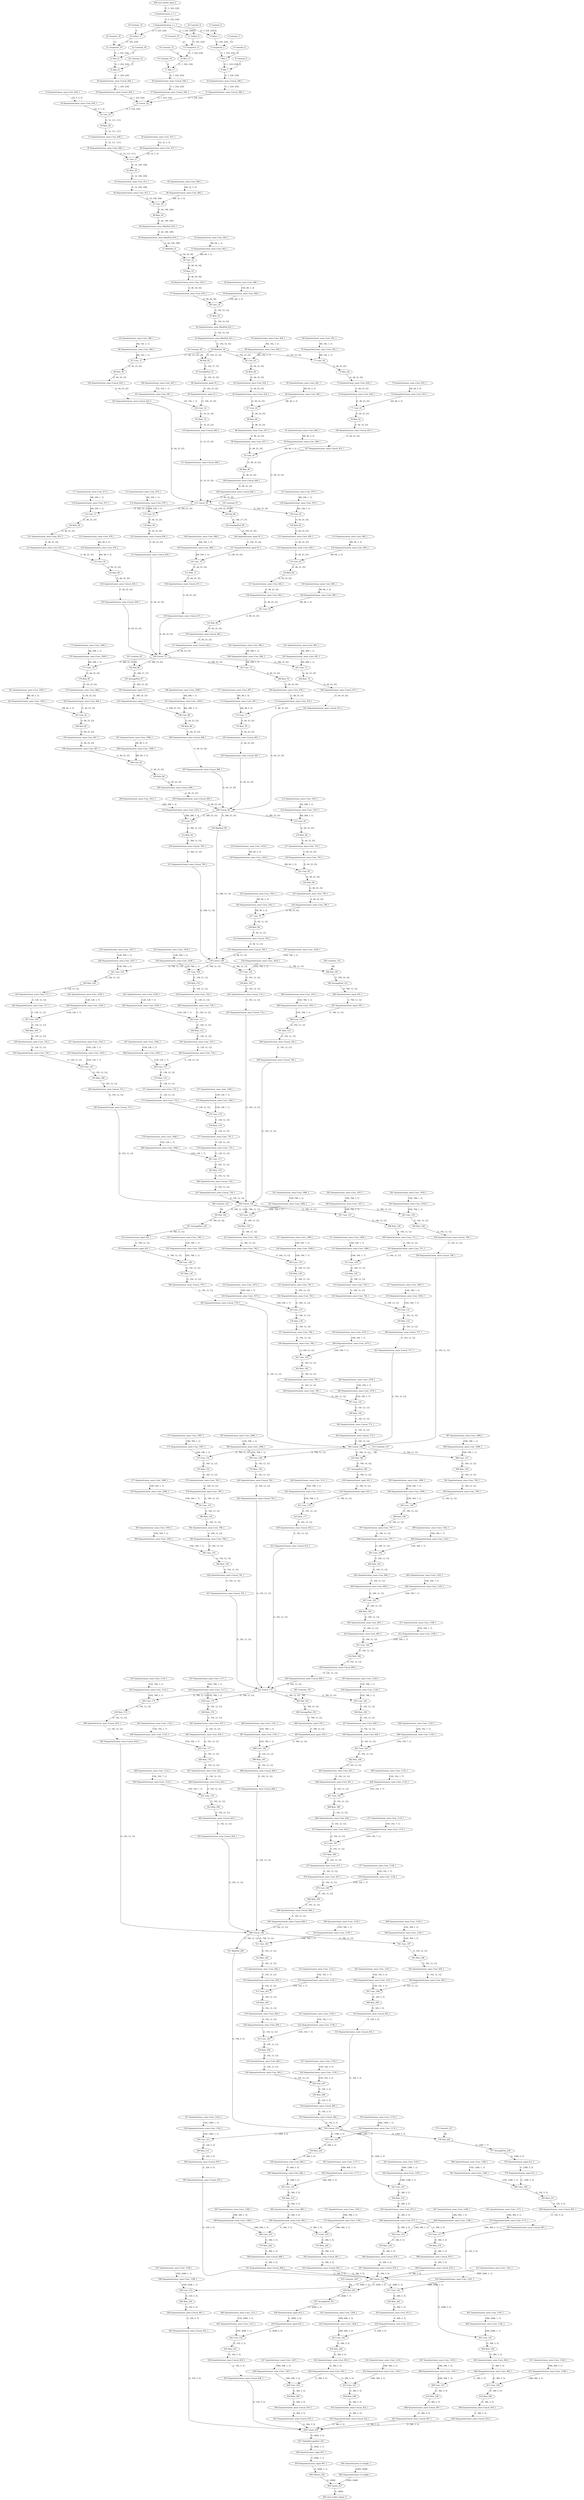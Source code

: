 strict digraph  {
"0 Constant_0" [id=0, type=Constant];
"1 QuantizeLinear_x.1_1" [id=1, type=QuantizeLinear];
"2 DequantizeLinear_x.1_1" [id=2, type=DequantizeLinear];
"3 Gather_1" [id=3, type=Gather];
"4 Constant_2" [id=4, type=Constant];
"5 Unsqueeze_3" [id=5, type=Unsqueeze];
"6 Constant_4" [id=6, type=Constant];
"7 Mul_5" [id=7, type=Mul];
"8 Constant_6" [id=8, type=Constant];
"9 Add_7" [id=9, type=Add];
"10 Constant_8" [id=10, type=Constant];
"11 Gather_9" [id=11, type=Gather];
"12 Constant_10" [id=12, type=Constant];
"13 Unsqueeze_11" [id=13, type=Unsqueeze];
"14 Constant_12" [id=14, type=Constant];
"15 Mul_13" [id=15, type=Mul];
"16 Constant_14" [id=16, type=Constant];
"17 Add_15" [id=17, type=Add];
"18 Constant_16" [id=18, type=Constant];
"19 Gather_17" [id=19, type=Gather];
"20 Constant_18" [id=20, type=Constant];
"21 Unsqueeze_19" [id=21, type=Unsqueeze];
"22 Constant_20" [id=22, type=Constant];
"23 Mul_21" [id=23, type=Mul];
"24 Constant_22" [id=24, type=Constant];
"25 Add_23" [id=25, type=Add];
"26 QuantizeLinear_onnx^^Concat_596_1" [id=26, label="26 QuantizeLinear_onnx::Concat_596_1", type=QuantizeLinear];
"27 DequantizeLinear_onnx^^Concat_596_1" [id=27, label="27 DequantizeLinear_onnx::Concat_596_1", type=DequantizeLinear];
"28 QuantizeLinear_onnx^^Concat_604_1" [id=28, label="28 QuantizeLinear_onnx::Concat_604_1", type=QuantizeLinear];
"29 DequantizeLinear_onnx^^Concat_604_1" [id=29, label="29 DequantizeLinear_onnx::Concat_604_1", type=DequantizeLinear];
"30 QuantizeLinear_onnx^^Concat_588_1" [id=30, label="30 QuantizeLinear_onnx::Concat_588_1", type=QuantizeLinear];
"31 DequantizeLinear_onnx^^Concat_588_1" [id=31, label="31 DequantizeLinear_onnx::Concat_588_1", type=DequantizeLinear];
"32 Concat_24" [id=32, type=Concat];
"33 QuantizeLinear_onnx^^Conv_934_1" [id=33, label="33 QuantizeLinear_onnx::Conv_934_1", type=QuantizeLinear];
"34 DequantizeLinear_onnx^^Conv_934_1" [id=34, label="34 DequantizeLinear_onnx::Conv_934_1", type=DequantizeLinear];
"35 Conv_25" [id=35, type=Conv];
"36 Relu_26" [id=36, type=Relu];
"37 QuantizeLinear_onnx^^Conv_608_1" [id=37, label="37 QuantizeLinear_onnx::Conv_608_1", type=QuantizeLinear];
"38 DequantizeLinear_onnx^^Conv_608_1" [id=38, label="38 DequantizeLinear_onnx::Conv_608_1", type=DequantizeLinear];
"39 QuantizeLinear_onnx^^Conv_937_1" [id=39, label="39 QuantizeLinear_onnx::Conv_937_1", type=QuantizeLinear];
"40 DequantizeLinear_onnx^^Conv_937_1" [id=40, label="40 DequantizeLinear_onnx::Conv_937_1", type=DequantizeLinear];
"41 Conv_27" [id=41, type=Conv];
"42 Relu_28" [id=42, type=Relu];
"43 QuantizeLinear_onnx^^Conv_611_1" [id=43, label="43 QuantizeLinear_onnx::Conv_611_1", type=QuantizeLinear];
"44 DequantizeLinear_onnx^^Conv_611_1" [id=44, label="44 DequantizeLinear_onnx::Conv_611_1", type=DequantizeLinear];
"45 QuantizeLinear_onnx^^Conv_940_1" [id=45, label="45 QuantizeLinear_onnx::Conv_940_1", type=QuantizeLinear];
"46 DequantizeLinear_onnx^^Conv_940_1" [id=46, label="46 DequantizeLinear_onnx::Conv_940_1", type=DequantizeLinear];
"47 Conv_29" [id=47, type=Conv];
"48 Relu_30" [id=48, type=Relu];
"49 QuantizeLinear_onnx^^MaxPool_614_1" [id=49, label="49 QuantizeLinear_onnx::MaxPool_614_1", type=QuantizeLinear];
"50 DequantizeLinear_onnx^^MaxPool_614_1" [id=50, label="50 DequantizeLinear_onnx::MaxPool_614_1", type=DequantizeLinear];
"51 MaxPool_31" [id=51, type=MaxPool];
"52 QuantizeLinear_onnx^^Conv_943_1" [id=52, label="52 QuantizeLinear_onnx::Conv_943_1", type=QuantizeLinear];
"53 DequantizeLinear_onnx^^Conv_943_1" [id=53, label="53 DequantizeLinear_onnx::Conv_943_1", type=DequantizeLinear];
"54 Conv_32" [id=54, type=Conv];
"55 Relu_33" [id=55, type=Relu];
"56 QuantizeLinear_onnx^^Conv_618_1" [id=56, label="56 QuantizeLinear_onnx::Conv_618_1", type=QuantizeLinear];
"57 DequantizeLinear_onnx^^Conv_618_1" [id=57, label="57 DequantizeLinear_onnx::Conv_618_1", type=DequantizeLinear];
"58 QuantizeLinear_onnx^^Conv_946_1" [id=58, label="58 QuantizeLinear_onnx::Conv_946_1", type=QuantizeLinear];
"59 DequantizeLinear_onnx^^Conv_946_1" [id=59, label="59 DequantizeLinear_onnx::Conv_946_1", type=DequantizeLinear];
"60 Conv_34" [id=60, type=Conv];
"61 Relu_35" [id=61, type=Relu];
"62 QuantizeLinear_onnx^^MaxPool_621_1" [id=62, label="62 QuantizeLinear_onnx::MaxPool_621_1", type=QuantizeLinear];
"63 DequantizeLinear_onnx^^MaxPool_621_1" [id=63, label="63 DequantizeLinear_onnx::MaxPool_621_1", type=DequantizeLinear];
"64 MaxPool_36" [id=64, type=MaxPool];
"65 QuantizeLinear_onnx^^Conv_949_1" [id=65, label="65 QuantizeLinear_onnx::Conv_949_1", type=QuantizeLinear];
"66 DequantizeLinear_onnx^^Conv_949_1" [id=66, label="66 DequantizeLinear_onnx::Conv_949_1", type=DequantizeLinear];
"67 Conv_37" [id=67, type=Conv];
"68 Relu_38" [id=68, type=Relu];
"69 QuantizeLinear_onnx^^Conv_952_1" [id=69, label="69 QuantizeLinear_onnx::Conv_952_1", type=QuantizeLinear];
"70 DequantizeLinear_onnx^^Conv_952_1" [id=70, label="70 DequantizeLinear_onnx::Conv_952_1", type=DequantizeLinear];
"71 Conv_39" [id=71, type=Conv];
"72 Relu_40" [id=72, type=Relu];
"73 QuantizeLinear_onnx^^Conv_628_1" [id=73, label="73 QuantizeLinear_onnx::Conv_628_1", type=QuantizeLinear];
"74 DequantizeLinear_onnx^^Conv_628_1" [id=74, label="74 DequantizeLinear_onnx::Conv_628_1", type=DequantizeLinear];
"75 QuantizeLinear_onnx^^Conv_955_1" [id=75, label="75 QuantizeLinear_onnx::Conv_955_1", type=QuantizeLinear];
"76 DequantizeLinear_onnx^^Conv_955_1" [id=76, label="76 DequantizeLinear_onnx::Conv_955_1", type=DequantizeLinear];
"77 Conv_41" [id=77, type=Conv];
"78 Relu_42" [id=78, type=Relu];
"79 QuantizeLinear_onnx^^Conv_958_1" [id=79, label="79 QuantizeLinear_onnx::Conv_958_1", type=QuantizeLinear];
"80 DequantizeLinear_onnx^^Conv_958_1" [id=80, label="80 DequantizeLinear_onnx::Conv_958_1", type=DequantizeLinear];
"81 Conv_43" [id=81, type=Conv];
"82 Relu_44" [id=82, type=Relu];
"83 QuantizeLinear_onnx^^Conv_634_1" [id=83, label="83 QuantizeLinear_onnx::Conv_634_1", type=QuantizeLinear];
"84 DequantizeLinear_onnx^^Conv_634_1" [id=84, label="84 DequantizeLinear_onnx::Conv_634_1", type=DequantizeLinear];
"85 QuantizeLinear_onnx^^Conv_961_1" [id=85, label="85 QuantizeLinear_onnx::Conv_961_1", type=QuantizeLinear];
"86 DequantizeLinear_onnx^^Conv_961_1" [id=86, label="86 DequantizeLinear_onnx::Conv_961_1", type=DequantizeLinear];
"87 Conv_45" [id=87, type=Conv];
"88 Relu_46" [id=88, type=Relu];
"89 QuantizeLinear_onnx^^Conv_637_1" [id=89, label="89 QuantizeLinear_onnx::Conv_637_1", type=QuantizeLinear];
"90 DequantizeLinear_onnx^^Conv_637_1" [id=90, label="90 DequantizeLinear_onnx::Conv_637_1", type=DequantizeLinear];
"91 QuantizeLinear_onnx^^Conv_964_1" [id=91, label="91 QuantizeLinear_onnx::Conv_964_1", type=QuantizeLinear];
"92 DequantizeLinear_onnx^^Conv_964_1" [id=92, label="92 DequantizeLinear_onnx::Conv_964_1", type=DequantizeLinear];
"93 Conv_47" [id=93, type=Conv];
"94 Relu_48" [id=94, type=Relu];
"95 Constant_49" [id=95, type=Constant];
"96 Pad_50" [id=96, type=Pad];
"97 AveragePool_51" [id=97, type=AveragePool];
"98 QuantizeLinear_input.55_1" [id=98, type=QuantizeLinear];
"99 DequantizeLinear_input.55_1" [id=99, type=DequantizeLinear];
"100 QuantizeLinear_onnx^^Conv_967_1" [id=100, label="100 QuantizeLinear_onnx::Conv_967_1", type=QuantizeLinear];
"101 DequantizeLinear_onnx^^Conv_967_1" [id=101, label="101 DequantizeLinear_onnx::Conv_967_1", type=DequantizeLinear];
"102 Conv_52" [id=102, type=Conv];
"103 Relu_53" [id=103, type=Relu];
"104 QuantizeLinear_onnx^^Concat_625_1" [id=104, label="104 QuantizeLinear_onnx::Concat_625_1", type=QuantizeLinear];
"105 DequantizeLinear_onnx^^Concat_625_1" [id=105, label="105 DequantizeLinear_onnx::Concat_625_1", type=DequantizeLinear];
"106 QuantizeLinear_onnx^^Concat_631_1" [id=106, label="106 QuantizeLinear_onnx::Concat_631_1", type=QuantizeLinear];
"107 DequantizeLinear_onnx^^Concat_631_1" [id=107, label="107 DequantizeLinear_onnx::Concat_631_1", type=DequantizeLinear];
"108 QuantizeLinear_onnx^^Concat_640_1" [id=108, label="108 QuantizeLinear_onnx::Concat_640_1", type=QuantizeLinear];
"109 DequantizeLinear_onnx^^Concat_640_1" [id=109, label="109 DequantizeLinear_onnx::Concat_640_1", type=DequantizeLinear];
"110 QuantizeLinear_onnx^^Concat_646_1" [id=110, label="110 QuantizeLinear_onnx::Concat_646_1", type=QuantizeLinear];
"111 DequantizeLinear_onnx^^Concat_646_1" [id=111, label="111 DequantizeLinear_onnx::Concat_646_1", type=DequantizeLinear];
"112 Concat_54" [id=112, type=Concat];
"113 QuantizeLinear_onnx^^Conv_970_1" [id=113, label="113 QuantizeLinear_onnx::Conv_970_1", type=QuantizeLinear];
"114 DequantizeLinear_onnx^^Conv_970_1" [id=114, label="114 DequantizeLinear_onnx::Conv_970_1", type=DequantizeLinear];
"115 Conv_55" [id=115, type=Conv];
"116 Relu_56" [id=116, type=Relu];
"117 QuantizeLinear_onnx^^Conv_973_1" [id=117, label="117 QuantizeLinear_onnx::Conv_973_1", type=QuantizeLinear];
"118 DequantizeLinear_onnx^^Conv_973_1" [id=118, label="118 DequantizeLinear_onnx::Conv_973_1", type=DequantizeLinear];
"119 Conv_57" [id=119, type=Conv];
"120 Relu_58" [id=120, type=Relu];
"121 QuantizeLinear_onnx^^Conv_653_1" [id=121, label="121 QuantizeLinear_onnx::Conv_653_1", type=QuantizeLinear];
"122 DequantizeLinear_onnx^^Conv_653_1" [id=122, label="122 DequantizeLinear_onnx::Conv_653_1", type=DequantizeLinear];
"123 QuantizeLinear_onnx^^Conv_976_1" [id=123, label="123 QuantizeLinear_onnx::Conv_976_1", type=QuantizeLinear];
"124 DequantizeLinear_onnx^^Conv_976_1" [id=124, label="124 DequantizeLinear_onnx::Conv_976_1", type=DequantizeLinear];
"125 Conv_59" [id=125, type=Conv];
"126 Relu_60" [id=126, type=Relu];
"127 QuantizeLinear_onnx^^Conv_979_1" [id=127, label="127 QuantizeLinear_onnx::Conv_979_1", type=QuantizeLinear];
"128 DequantizeLinear_onnx^^Conv_979_1" [id=128, label="128 DequantizeLinear_onnx::Conv_979_1", type=DequantizeLinear];
"129 Conv_61" [id=129, type=Conv];
"130 Relu_62" [id=130, type=Relu];
"131 QuantizeLinear_onnx^^Conv_659_1" [id=131, label="131 QuantizeLinear_onnx::Conv_659_1", type=QuantizeLinear];
"132 DequantizeLinear_onnx^^Conv_659_1" [id=132, label="132 DequantizeLinear_onnx::Conv_659_1", type=DequantizeLinear];
"133 QuantizeLinear_onnx^^Conv_982_1" [id=133, label="133 QuantizeLinear_onnx::Conv_982_1", type=QuantizeLinear];
"134 DequantizeLinear_onnx^^Conv_982_1" [id=134, label="134 DequantizeLinear_onnx::Conv_982_1", type=DequantizeLinear];
"135 Conv_63" [id=135, type=Conv];
"136 Relu_64" [id=136, type=Relu];
"137 QuantizeLinear_onnx^^Conv_662_1" [id=137, label="137 QuantizeLinear_onnx::Conv_662_1", type=QuantizeLinear];
"138 DequantizeLinear_onnx^^Conv_662_1" [id=138, label="138 DequantizeLinear_onnx::Conv_662_1", type=DequantizeLinear];
"139 QuantizeLinear_onnx^^Conv_985_1" [id=139, label="139 QuantizeLinear_onnx::Conv_985_1", type=QuantizeLinear];
"140 DequantizeLinear_onnx^^Conv_985_1" [id=140, label="140 DequantizeLinear_onnx::Conv_985_1", type=DequantizeLinear];
"141 Conv_65" [id=141, type=Conv];
"142 Relu_66" [id=142, type=Relu];
"143 Constant_67" [id=143, type=Constant];
"144 Pad_68" [id=144, type=Pad];
"145 AveragePool_69" [id=145, type=AveragePool];
"146 QuantizeLinear_input.91_1" [id=146, type=QuantizeLinear];
"147 DequantizeLinear_input.91_1" [id=147, type=DequantizeLinear];
"148 QuantizeLinear_onnx^^Conv_988_1" [id=148, label="148 QuantizeLinear_onnx::Conv_988_1", type=QuantizeLinear];
"149 DequantizeLinear_onnx^^Conv_988_1" [id=149, label="149 DequantizeLinear_onnx::Conv_988_1", type=DequantizeLinear];
"150 Conv_70" [id=150, type=Conv];
"151 Relu_71" [id=151, type=Relu];
"152 QuantizeLinear_onnx^^Concat_650_1" [id=152, label="152 QuantizeLinear_onnx::Concat_650_1", type=QuantizeLinear];
"153 DequantizeLinear_onnx^^Concat_650_1" [id=153, label="153 DequantizeLinear_onnx::Concat_650_1", type=DequantizeLinear];
"154 QuantizeLinear_onnx^^Concat_656_1" [id=154, label="154 QuantizeLinear_onnx::Concat_656_1", type=QuantizeLinear];
"155 DequantizeLinear_onnx^^Concat_656_1" [id=155, label="155 DequantizeLinear_onnx::Concat_656_1", type=DequantizeLinear];
"156 QuantizeLinear_onnx^^Concat_665_1" [id=156, label="156 QuantizeLinear_onnx::Concat_665_1", type=QuantizeLinear];
"157 DequantizeLinear_onnx^^Concat_665_1" [id=157, label="157 DequantizeLinear_onnx::Concat_665_1", type=DequantizeLinear];
"158 QuantizeLinear_onnx^^Concat_671_1" [id=158, label="158 QuantizeLinear_onnx::Concat_671_1", type=QuantizeLinear];
"159 DequantizeLinear_onnx^^Concat_671_1" [id=159, label="159 DequantizeLinear_onnx::Concat_671_1", type=DequantizeLinear];
"160 Concat_72" [id=160, type=Concat];
"161 QuantizeLinear_onnx^^Conv_991_1" [id=161, label="161 QuantizeLinear_onnx::Conv_991_1", type=QuantizeLinear];
"162 DequantizeLinear_onnx^^Conv_991_1" [id=162, label="162 DequantizeLinear_onnx::Conv_991_1", type=DequantizeLinear];
"163 Conv_73" [id=163, type=Conv];
"164 Relu_74" [id=164, type=Relu];
"165 QuantizeLinear_onnx^^Conv_994_1" [id=165, label="165 QuantizeLinear_onnx::Conv_994_1", type=QuantizeLinear];
"166 DequantizeLinear_onnx^^Conv_994_1" [id=166, label="166 DequantizeLinear_onnx::Conv_994_1", type=DequantizeLinear];
"167 Conv_75" [id=167, type=Conv];
"168 Relu_76" [id=168, type=Relu];
"169 QuantizeLinear_onnx^^Conv_678_1" [id=169, label="169 QuantizeLinear_onnx::Conv_678_1", type=QuantizeLinear];
"170 DequantizeLinear_onnx^^Conv_678_1" [id=170, label="170 DequantizeLinear_onnx::Conv_678_1", type=DequantizeLinear];
"171 QuantizeLinear_onnx^^Conv_997_1" [id=171, label="171 QuantizeLinear_onnx::Conv_997_1", type=QuantizeLinear];
"172 DequantizeLinear_onnx^^Conv_997_1" [id=172, label="172 DequantizeLinear_onnx::Conv_997_1", type=DequantizeLinear];
"173 Conv_77" [id=173, type=Conv];
"174 Relu_78" [id=174, type=Relu];
"175 QuantizeLinear_onnx^^Conv_1000_1" [id=175, label="175 QuantizeLinear_onnx::Conv_1000_1", type=QuantizeLinear];
"176 DequantizeLinear_onnx^^Conv_1000_1" [id=176, label="176 DequantizeLinear_onnx::Conv_1000_1", type=DequantizeLinear];
"177 Conv_79" [id=177, type=Conv];
"178 Relu_80" [id=178, type=Relu];
"179 QuantizeLinear_onnx^^Conv_684_1" [id=179, label="179 QuantizeLinear_onnx::Conv_684_1", type=QuantizeLinear];
"180 DequantizeLinear_onnx^^Conv_684_1" [id=180, label="180 DequantizeLinear_onnx::Conv_684_1", type=DequantizeLinear];
"181 QuantizeLinear_onnx^^Conv_1003_1" [id=181, label="181 QuantizeLinear_onnx::Conv_1003_1", type=QuantizeLinear];
"182 DequantizeLinear_onnx^^Conv_1003_1" [id=182, label="182 DequantizeLinear_onnx::Conv_1003_1", type=DequantizeLinear];
"183 Conv_81" [id=183, type=Conv];
"184 Relu_82" [id=184, type=Relu];
"185 QuantizeLinear_onnx^^Conv_687_1" [id=185, label="185 QuantizeLinear_onnx::Conv_687_1", type=QuantizeLinear];
"186 DequantizeLinear_onnx^^Conv_687_1" [id=186, label="186 DequantizeLinear_onnx::Conv_687_1", type=DequantizeLinear];
"187 QuantizeLinear_onnx^^Conv_1006_1" [id=187, label="187 QuantizeLinear_onnx::Conv_1006_1", type=QuantizeLinear];
"188 DequantizeLinear_onnx^^Conv_1006_1" [id=188, label="188 DequantizeLinear_onnx::Conv_1006_1", type=DequantizeLinear];
"189 Conv_83" [id=189, type=Conv];
"190 Relu_84" [id=190, type=Relu];
"191 Constant_85" [id=191, type=Constant];
"192 Pad_86" [id=192, type=Pad];
"193 AveragePool_87" [id=193, type=AveragePool];
"194 QuantizeLinear_input.127_1" [id=194, type=QuantizeLinear];
"195 DequantizeLinear_input.127_1" [id=195, type=DequantizeLinear];
"196 QuantizeLinear_onnx^^Conv_1009_1" [id=196, label="196 QuantizeLinear_onnx::Conv_1009_1", type=QuantizeLinear];
"197 DequantizeLinear_onnx^^Conv_1009_1" [id=197, label="197 DequantizeLinear_onnx::Conv_1009_1", type=DequantizeLinear];
"198 Conv_88" [id=198, type=Conv];
"199 Relu_89" [id=199, type=Relu];
"200 QuantizeLinear_onnx^^Concat_675_1" [id=200, label="200 QuantizeLinear_onnx::Concat_675_1", type=QuantizeLinear];
"201 DequantizeLinear_onnx^^Concat_675_1" [id=201, label="201 DequantizeLinear_onnx::Concat_675_1", type=DequantizeLinear];
"202 QuantizeLinear_onnx^^Concat_681_1" [id=202, label="202 QuantizeLinear_onnx::Concat_681_1", type=QuantizeLinear];
"203 DequantizeLinear_onnx^^Concat_681_1" [id=203, label="203 DequantizeLinear_onnx::Concat_681_1", type=DequantizeLinear];
"204 QuantizeLinear_onnx^^Concat_690_1" [id=204, label="204 QuantizeLinear_onnx::Concat_690_1", type=QuantizeLinear];
"205 DequantizeLinear_onnx^^Concat_690_1" [id=205, label="205 DequantizeLinear_onnx::Concat_690_1", type=DequantizeLinear];
"206 QuantizeLinear_onnx^^Concat_696_1" [id=206, label="206 QuantizeLinear_onnx::Concat_696_1", type=QuantizeLinear];
"207 DequantizeLinear_onnx^^Concat_696_1" [id=207, label="207 DequantizeLinear_onnx::Concat_696_1", type=DequantizeLinear];
"208 Concat_90" [id=208, type=Concat];
"209 QuantizeLinear_onnx^^Conv_1012_1" [id=209, label="209 QuantizeLinear_onnx::Conv_1012_1", type=QuantizeLinear];
"210 DequantizeLinear_onnx^^Conv_1012_1" [id=210, label="210 DequantizeLinear_onnx::Conv_1012_1", type=DequantizeLinear];
"211 Conv_91" [id=211, type=Conv];
"212 Relu_92" [id=212, type=Relu];
"213 QuantizeLinear_onnx^^Conv_1015_1" [id=213, label="213 QuantizeLinear_onnx::Conv_1015_1", type=QuantizeLinear];
"214 DequantizeLinear_onnx^^Conv_1015_1" [id=214, label="214 DequantizeLinear_onnx::Conv_1015_1", type=DequantizeLinear];
"215 Conv_93" [id=215, type=Conv];
"216 Relu_94" [id=216, type=Relu];
"217 QuantizeLinear_onnx^^Conv_703_1" [id=217, label="217 QuantizeLinear_onnx::Conv_703_1", type=QuantizeLinear];
"218 DequantizeLinear_onnx^^Conv_703_1" [id=218, label="218 DequantizeLinear_onnx::Conv_703_1", type=DequantizeLinear];
"219 QuantizeLinear_onnx^^Conv_1018_1" [id=219, label="219 QuantizeLinear_onnx::Conv_1018_1", type=QuantizeLinear];
"220 DequantizeLinear_onnx^^Conv_1018_1" [id=220, label="220 DequantizeLinear_onnx::Conv_1018_1", type=DequantizeLinear];
"221 Conv_95" [id=221, type=Conv];
"222 Relu_96" [id=222, type=Relu];
"223 QuantizeLinear_onnx^^Conv_706_1" [id=223, label="223 QuantizeLinear_onnx::Conv_706_1", type=QuantizeLinear];
"224 DequantizeLinear_onnx^^Conv_706_1" [id=224, label="224 DequantizeLinear_onnx::Conv_706_1", type=DequantizeLinear];
"225 QuantizeLinear_onnx^^Conv_1021_1" [id=225, label="225 QuantizeLinear_onnx::Conv_1021_1", type=QuantizeLinear];
"226 DequantizeLinear_onnx^^Conv_1021_1" [id=226, label="226 DequantizeLinear_onnx::Conv_1021_1", type=DequantizeLinear];
"227 Conv_97" [id=227, type=Conv];
"228 Relu_98" [id=228, type=Relu];
"229 MaxPool_99" [id=229, type=MaxPool];
"230 QuantizeLinear_onnx^^Concat_700_1" [id=230, label="230 QuantizeLinear_onnx::Concat_700_1", type=QuantizeLinear];
"231 DequantizeLinear_onnx^^Concat_700_1" [id=231, label="231 DequantizeLinear_onnx::Concat_700_1", type=DequantizeLinear];
"232 QuantizeLinear_onnx^^Concat_709_1" [id=232, label="232 QuantizeLinear_onnx::Concat_709_1", type=QuantizeLinear];
"233 DequantizeLinear_onnx^^Concat_709_1" [id=233, label="233 DequantizeLinear_onnx::Concat_709_1", type=DequantizeLinear];
"234 Concat_100" [id=234, type=Concat];
"235 QuantizeLinear_onnx^^Conv_1024_1" [id=235, label="235 QuantizeLinear_onnx::Conv_1024_1", type=QuantizeLinear];
"236 DequantizeLinear_onnx^^Conv_1024_1" [id=236, label="236 DequantizeLinear_onnx::Conv_1024_1", type=DequantizeLinear];
"237 Conv_101" [id=237, type=Conv];
"238 Relu_102" [id=238, type=Relu];
"239 QuantizeLinear_onnx^^Conv_1027_1" [id=239, label="239 QuantizeLinear_onnx::Conv_1027_1", type=QuantizeLinear];
"240 DequantizeLinear_onnx^^Conv_1027_1" [id=240, label="240 DequantizeLinear_onnx::Conv_1027_1", type=DequantizeLinear];
"241 Conv_103" [id=241, type=Conv];
"242 Relu_104" [id=242, type=Relu];
"243 QuantizeLinear_onnx^^Conv_717_1" [id=243, label="243 QuantizeLinear_onnx::Conv_717_1", type=QuantizeLinear];
"244 DequantizeLinear_onnx^^Conv_717_1" [id=244, label="244 DequantizeLinear_onnx::Conv_717_1", type=DequantizeLinear];
"245 QuantizeLinear_onnx^^Conv_1030_1" [id=245, label="245 QuantizeLinear_onnx::Conv_1030_1", type=QuantizeLinear];
"246 DequantizeLinear_onnx^^Conv_1030_1" [id=246, label="246 DequantizeLinear_onnx::Conv_1030_1", type=DequantizeLinear];
"247 Conv_105" [id=247, type=Conv];
"248 Relu_106" [id=248, type=Relu];
"249 QuantizeLinear_onnx^^Conv_720_1" [id=249, label="249 QuantizeLinear_onnx::Conv_720_1", type=QuantizeLinear];
"250 DequantizeLinear_onnx^^Conv_720_1" [id=250, label="250 DequantizeLinear_onnx::Conv_720_1", type=DequantizeLinear];
"251 QuantizeLinear_onnx^^Conv_1033_1" [id=251, label="251 QuantizeLinear_onnx::Conv_1033_1", type=QuantizeLinear];
"252 DequantizeLinear_onnx^^Conv_1033_1" [id=252, label="252 DequantizeLinear_onnx::Conv_1033_1", type=DequantizeLinear];
"253 Conv_107" [id=253, type=Conv];
"254 Relu_108" [id=254, type=Relu];
"255 QuantizeLinear_onnx^^Conv_1036_1" [id=255, label="255 QuantizeLinear_onnx::Conv_1036_1", type=QuantizeLinear];
"256 DequantizeLinear_onnx^^Conv_1036_1" [id=256, label="256 DequantizeLinear_onnx::Conv_1036_1", type=DequantizeLinear];
"257 Conv_109" [id=257, type=Conv];
"258 Relu_110" [id=258, type=Relu];
"259 QuantizeLinear_onnx^^Conv_726_1" [id=259, label="259 QuantizeLinear_onnx::Conv_726_1", type=QuantizeLinear];
"260 DequantizeLinear_onnx^^Conv_726_1" [id=260, label="260 DequantizeLinear_onnx::Conv_726_1", type=DequantizeLinear];
"261 QuantizeLinear_onnx^^Conv_1039_1" [id=261, label="261 QuantizeLinear_onnx::Conv_1039_1", type=QuantizeLinear];
"262 DequantizeLinear_onnx^^Conv_1039_1" [id=262, label="262 DequantizeLinear_onnx::Conv_1039_1", type=DequantizeLinear];
"263 Conv_111" [id=263, type=Conv];
"264 Relu_112" [id=264, type=Relu];
"265 QuantizeLinear_onnx^^Conv_729_1" [id=265, label="265 QuantizeLinear_onnx::Conv_729_1", type=QuantizeLinear];
"266 DequantizeLinear_onnx^^Conv_729_1" [id=266, label="266 DequantizeLinear_onnx::Conv_729_1", type=DequantizeLinear];
"267 QuantizeLinear_onnx^^Conv_1042_1" [id=267, label="267 QuantizeLinear_onnx::Conv_1042_1", type=QuantizeLinear];
"268 DequantizeLinear_onnx^^Conv_1042_1" [id=268, label="268 DequantizeLinear_onnx::Conv_1042_1", type=DequantizeLinear];
"269 Conv_113" [id=269, type=Conv];
"270 Relu_114" [id=270, type=Relu];
"271 QuantizeLinear_onnx^^Conv_732_1" [id=271, label="271 QuantizeLinear_onnx::Conv_732_1", type=QuantizeLinear];
"272 DequantizeLinear_onnx^^Conv_732_1" [id=272, label="272 DequantizeLinear_onnx::Conv_732_1", type=DequantizeLinear];
"273 QuantizeLinear_onnx^^Conv_1045_1" [id=273, label="273 QuantizeLinear_onnx::Conv_1045_1", type=QuantizeLinear];
"274 DequantizeLinear_onnx^^Conv_1045_1" [id=274, label="274 DequantizeLinear_onnx::Conv_1045_1", type=DequantizeLinear];
"275 Conv_115" [id=275, type=Conv];
"276 Relu_116" [id=276, type=Relu];
"277 QuantizeLinear_onnx^^Conv_735_1" [id=277, label="277 QuantizeLinear_onnx::Conv_735_1", type=QuantizeLinear];
"278 DequantizeLinear_onnx^^Conv_735_1" [id=278, label="278 DequantizeLinear_onnx::Conv_735_1", type=DequantizeLinear];
"279 QuantizeLinear_onnx^^Conv_1048_1" [id=279, label="279 QuantizeLinear_onnx::Conv_1048_1", type=QuantizeLinear];
"280 DequantizeLinear_onnx^^Conv_1048_1" [id=280, label="280 DequantizeLinear_onnx::Conv_1048_1", type=DequantizeLinear];
"281 Conv_117" [id=281, type=Conv];
"282 Relu_118" [id=282, type=Relu];
"283 Constant_119" [id=283, type=Constant];
"284 Pad_120" [id=284, type=Pad];
"285 AveragePool_121" [id=285, type=AveragePool];
"286 QuantizeLinear_input.195_1" [id=286, type=QuantizeLinear];
"287 DequantizeLinear_input.195_1" [id=287, type=DequantizeLinear];
"288 QuantizeLinear_onnx^^Conv_1051_1" [id=288, label="288 QuantizeLinear_onnx::Conv_1051_1", type=QuantizeLinear];
"289 DequantizeLinear_onnx^^Conv_1051_1" [id=289, label="289 DequantizeLinear_onnx::Conv_1051_1", type=DequantizeLinear];
"290 Conv_122" [id=290, type=Conv];
"291 Relu_123" [id=291, type=Relu];
"292 QuantizeLinear_onnx^^Concat_714_1" [id=292, label="292 QuantizeLinear_onnx::Concat_714_1", type=QuantizeLinear];
"293 DequantizeLinear_onnx^^Concat_714_1" [id=293, label="293 DequantizeLinear_onnx::Concat_714_1", type=DequantizeLinear];
"294 QuantizeLinear_onnx^^Concat_723_1" [id=294, label="294 QuantizeLinear_onnx::Concat_723_1", type=QuantizeLinear];
"295 DequantizeLinear_onnx^^Concat_723_1" [id=295, label="295 DequantizeLinear_onnx::Concat_723_1", type=DequantizeLinear];
"296 QuantizeLinear_onnx^^Concat_738_1" [id=296, label="296 QuantizeLinear_onnx::Concat_738_1", type=QuantizeLinear];
"297 DequantizeLinear_onnx^^Concat_738_1" [id=297, label="297 DequantizeLinear_onnx::Concat_738_1", type=DequantizeLinear];
"298 QuantizeLinear_onnx^^Concat_744_1" [id=298, label="298 QuantizeLinear_onnx::Concat_744_1", type=QuantizeLinear];
"299 DequantizeLinear_onnx^^Concat_744_1" [id=299, label="299 DequantizeLinear_onnx::Concat_744_1", type=DequantizeLinear];
"300 Concat_124" [id=300, type=Concat];
"301 QuantizeLinear_onnx^^Conv_1054_1" [id=301, label="301 QuantizeLinear_onnx::Conv_1054_1", type=QuantizeLinear];
"302 DequantizeLinear_onnx^^Conv_1054_1" [id=302, label="302 DequantizeLinear_onnx::Conv_1054_1", type=DequantizeLinear];
"303 Conv_125" [id=303, type=Conv];
"304 Relu_126" [id=304, type=Relu];
"305 QuantizeLinear_onnx^^Conv_1057_1" [id=305, label="305 QuantizeLinear_onnx::Conv_1057_1", type=QuantizeLinear];
"306 DequantizeLinear_onnx^^Conv_1057_1" [id=306, label="306 DequantizeLinear_onnx::Conv_1057_1", type=DequantizeLinear];
"307 Conv_127" [id=307, type=Conv];
"308 Relu_128" [id=308, type=Relu];
"309 QuantizeLinear_onnx^^Conv_751_1" [id=309, label="309 QuantizeLinear_onnx::Conv_751_1", type=QuantizeLinear];
"310 DequantizeLinear_onnx^^Conv_751_1" [id=310, label="310 DequantizeLinear_onnx::Conv_751_1", type=DequantizeLinear];
"311 QuantizeLinear_onnx^^Conv_1060_1" [id=311, label="311 QuantizeLinear_onnx::Conv_1060_1", type=QuantizeLinear];
"312 DequantizeLinear_onnx^^Conv_1060_1" [id=312, label="312 DequantizeLinear_onnx::Conv_1060_1", type=DequantizeLinear];
"313 Conv_129" [id=313, type=Conv];
"314 Relu_130" [id=314, type=Relu];
"315 QuantizeLinear_onnx^^Conv_754_1" [id=315, label="315 QuantizeLinear_onnx::Conv_754_1", type=QuantizeLinear];
"316 DequantizeLinear_onnx^^Conv_754_1" [id=316, label="316 DequantizeLinear_onnx::Conv_754_1", type=DequantizeLinear];
"317 QuantizeLinear_onnx^^Conv_1063_1" [id=317, label="317 QuantizeLinear_onnx::Conv_1063_1", type=QuantizeLinear];
"318 DequantizeLinear_onnx^^Conv_1063_1" [id=318, label="318 DequantizeLinear_onnx::Conv_1063_1", type=DequantizeLinear];
"319 Conv_131" [id=319, type=Conv];
"320 Relu_132" [id=320, type=Relu];
"321 QuantizeLinear_onnx^^Conv_1066_1" [id=321, label="321 QuantizeLinear_onnx::Conv_1066_1", type=QuantizeLinear];
"322 DequantizeLinear_onnx^^Conv_1066_1" [id=322, label="322 DequantizeLinear_onnx::Conv_1066_1", type=DequantizeLinear];
"323 Conv_133" [id=323, type=Conv];
"324 Relu_134" [id=324, type=Relu];
"325 QuantizeLinear_onnx^^Conv_760_1" [id=325, label="325 QuantizeLinear_onnx::Conv_760_1", type=QuantizeLinear];
"326 DequantizeLinear_onnx^^Conv_760_1" [id=326, label="326 DequantizeLinear_onnx::Conv_760_1", type=DequantizeLinear];
"327 QuantizeLinear_onnx^^Conv_1069_1" [id=327, label="327 QuantizeLinear_onnx::Conv_1069_1", type=QuantizeLinear];
"328 DequantizeLinear_onnx^^Conv_1069_1" [id=328, label="328 DequantizeLinear_onnx::Conv_1069_1", type=DequantizeLinear];
"329 Conv_135" [id=329, type=Conv];
"330 Relu_136" [id=330, type=Relu];
"331 QuantizeLinear_onnx^^Conv_763_1" [id=331, label="331 QuantizeLinear_onnx::Conv_763_1", type=QuantizeLinear];
"332 DequantizeLinear_onnx^^Conv_763_1" [id=332, label="332 DequantizeLinear_onnx::Conv_763_1", type=DequantizeLinear];
"333 QuantizeLinear_onnx^^Conv_1072_1" [id=333, label="333 QuantizeLinear_onnx::Conv_1072_1", type=QuantizeLinear];
"334 DequantizeLinear_onnx^^Conv_1072_1" [id=334, label="334 DequantizeLinear_onnx::Conv_1072_1", type=DequantizeLinear];
"335 Conv_137" [id=335, type=Conv];
"336 Relu_138" [id=336, type=Relu];
"337 QuantizeLinear_onnx^^Conv_766_1" [id=337, label="337 QuantizeLinear_onnx::Conv_766_1", type=QuantizeLinear];
"338 DequantizeLinear_onnx^^Conv_766_1" [id=338, label="338 DequantizeLinear_onnx::Conv_766_1", type=DequantizeLinear];
"339 QuantizeLinear_onnx^^Conv_1075_1" [id=339, label="339 QuantizeLinear_onnx::Conv_1075_1", type=QuantizeLinear];
"340 DequantizeLinear_onnx^^Conv_1075_1" [id=340, label="340 DequantizeLinear_onnx::Conv_1075_1", type=DequantizeLinear];
"341 Conv_139" [id=341, type=Conv];
"342 Relu_140" [id=342, type=Relu];
"343 QuantizeLinear_onnx^^Conv_769_1" [id=343, label="343 QuantizeLinear_onnx::Conv_769_1", type=QuantizeLinear];
"344 DequantizeLinear_onnx^^Conv_769_1" [id=344, label="344 DequantizeLinear_onnx::Conv_769_1", type=DequantizeLinear];
"345 QuantizeLinear_onnx^^Conv_1078_1" [id=345, label="345 QuantizeLinear_onnx::Conv_1078_1", type=QuantizeLinear];
"346 DequantizeLinear_onnx^^Conv_1078_1" [id=346, label="346 DequantizeLinear_onnx::Conv_1078_1", type=DequantizeLinear];
"347 Conv_141" [id=347, type=Conv];
"348 Relu_142" [id=348, type=Relu];
"349 Constant_143" [id=349, type=Constant];
"350 Pad_144" [id=350, type=Pad];
"351 AveragePool_145" [id=351, type=AveragePool];
"352 QuantizeLinear_input.243_1" [id=352, type=QuantizeLinear];
"353 DequantizeLinear_input.243_1" [id=353, type=DequantizeLinear];
"354 QuantizeLinear_onnx^^Conv_1081_1" [id=354, label="354 QuantizeLinear_onnx::Conv_1081_1", type=QuantizeLinear];
"355 DequantizeLinear_onnx^^Conv_1081_1" [id=355, label="355 DequantizeLinear_onnx::Conv_1081_1", type=DequantizeLinear];
"356 Conv_146" [id=356, type=Conv];
"357 Relu_147" [id=357, type=Relu];
"358 QuantizeLinear_onnx^^Concat_748_1" [id=358, label="358 QuantizeLinear_onnx::Concat_748_1", type=QuantizeLinear];
"359 DequantizeLinear_onnx^^Concat_748_1" [id=359, label="359 DequantizeLinear_onnx::Concat_748_1", type=DequantizeLinear];
"360 QuantizeLinear_onnx^^Concat_757_1" [id=360, label="360 QuantizeLinear_onnx::Concat_757_1", type=QuantizeLinear];
"361 DequantizeLinear_onnx^^Concat_757_1" [id=361, label="361 DequantizeLinear_onnx::Concat_757_1", type=DequantizeLinear];
"362 QuantizeLinear_onnx^^Concat_772_1" [id=362, label="362 QuantizeLinear_onnx::Concat_772_1", type=QuantizeLinear];
"363 DequantizeLinear_onnx^^Concat_772_1" [id=363, label="363 DequantizeLinear_onnx::Concat_772_1", type=DequantizeLinear];
"364 QuantizeLinear_onnx^^Concat_778_1" [id=364, label="364 QuantizeLinear_onnx::Concat_778_1", type=QuantizeLinear];
"365 DequantizeLinear_onnx^^Concat_778_1" [id=365, label="365 DequantizeLinear_onnx::Concat_778_1", type=DequantizeLinear];
"366 Concat_148" [id=366, type=Concat];
"367 QuantizeLinear_onnx^^Conv_1084_1" [id=367, label="367 QuantizeLinear_onnx::Conv_1084_1", type=QuantizeLinear];
"368 DequantizeLinear_onnx^^Conv_1084_1" [id=368, label="368 DequantizeLinear_onnx::Conv_1084_1", type=DequantizeLinear];
"369 Conv_149" [id=369, type=Conv];
"370 Relu_150" [id=370, type=Relu];
"371 QuantizeLinear_onnx^^Conv_1087_1" [id=371, label="371 QuantizeLinear_onnx::Conv_1087_1", type=QuantizeLinear];
"372 DequantizeLinear_onnx^^Conv_1087_1" [id=372, label="372 DequantizeLinear_onnx::Conv_1087_1", type=DequantizeLinear];
"373 Conv_151" [id=373, type=Conv];
"374 Relu_152" [id=374, type=Relu];
"375 QuantizeLinear_onnx^^Conv_785_1" [id=375, label="375 QuantizeLinear_onnx::Conv_785_1", type=QuantizeLinear];
"376 DequantizeLinear_onnx^^Conv_785_1" [id=376, label="376 DequantizeLinear_onnx::Conv_785_1", type=DequantizeLinear];
"377 QuantizeLinear_onnx^^Conv_1090_1" [id=377, label="377 QuantizeLinear_onnx::Conv_1090_1", type=QuantizeLinear];
"378 DequantizeLinear_onnx^^Conv_1090_1" [id=378, label="378 DequantizeLinear_onnx::Conv_1090_1", type=DequantizeLinear];
"379 Conv_153" [id=379, type=Conv];
"380 Relu_154" [id=380, type=Relu];
"381 QuantizeLinear_onnx^^Conv_788_1" [id=381, label="381 QuantizeLinear_onnx::Conv_788_1", type=QuantizeLinear];
"382 DequantizeLinear_onnx^^Conv_788_1" [id=382, label="382 DequantizeLinear_onnx::Conv_788_1", type=DequantizeLinear];
"383 QuantizeLinear_onnx^^Conv_1093_1" [id=383, label="383 QuantizeLinear_onnx::Conv_1093_1", type=QuantizeLinear];
"384 DequantizeLinear_onnx^^Conv_1093_1" [id=384, label="384 DequantizeLinear_onnx::Conv_1093_1", type=DequantizeLinear];
"385 Conv_155" [id=385, type=Conv];
"386 Relu_156" [id=386, type=Relu];
"387 QuantizeLinear_onnx^^Conv_1096_1" [id=387, label="387 QuantizeLinear_onnx::Conv_1096_1", type=QuantizeLinear];
"388 DequantizeLinear_onnx^^Conv_1096_1" [id=388, label="388 DequantizeLinear_onnx::Conv_1096_1", type=DequantizeLinear];
"389 Conv_157" [id=389, type=Conv];
"390 Relu_158" [id=390, type=Relu];
"391 QuantizeLinear_onnx^^Conv_794_1" [id=391, label="391 QuantizeLinear_onnx::Conv_794_1", type=QuantizeLinear];
"392 DequantizeLinear_onnx^^Conv_794_1" [id=392, label="392 DequantizeLinear_onnx::Conv_794_1", type=DequantizeLinear];
"393 QuantizeLinear_onnx^^Conv_1099_1" [id=393, label="393 QuantizeLinear_onnx::Conv_1099_1", type=QuantizeLinear];
"394 DequantizeLinear_onnx^^Conv_1099_1" [id=394, label="394 DequantizeLinear_onnx::Conv_1099_1", type=DequantizeLinear];
"395 Conv_159" [id=395, type=Conv];
"396 Relu_160" [id=396, type=Relu];
"397 QuantizeLinear_onnx^^Conv_797_1" [id=397, label="397 QuantizeLinear_onnx::Conv_797_1", type=QuantizeLinear];
"398 DequantizeLinear_onnx^^Conv_797_1" [id=398, label="398 DequantizeLinear_onnx::Conv_797_1", type=DequantizeLinear];
"399 QuantizeLinear_onnx^^Conv_1102_1" [id=399, label="399 QuantizeLinear_onnx::Conv_1102_1", type=QuantizeLinear];
"400 DequantizeLinear_onnx^^Conv_1102_1" [id=400, label="400 DequantizeLinear_onnx::Conv_1102_1", type=DequantizeLinear];
"401 Conv_161" [id=401, type=Conv];
"402 Relu_162" [id=402, type=Relu];
"403 QuantizeLinear_onnx^^Conv_800_1" [id=403, label="403 QuantizeLinear_onnx::Conv_800_1", type=QuantizeLinear];
"404 DequantizeLinear_onnx^^Conv_800_1" [id=404, label="404 DequantizeLinear_onnx::Conv_800_1", type=DequantizeLinear];
"405 QuantizeLinear_onnx^^Conv_1105_1" [id=405, label="405 QuantizeLinear_onnx::Conv_1105_1", type=QuantizeLinear];
"406 DequantizeLinear_onnx^^Conv_1105_1" [id=406, label="406 DequantizeLinear_onnx::Conv_1105_1", type=DequantizeLinear];
"407 Conv_163" [id=407, type=Conv];
"408 Relu_164" [id=408, type=Relu];
"409 QuantizeLinear_onnx^^Conv_803_1" [id=409, label="409 QuantizeLinear_onnx::Conv_803_1", type=QuantizeLinear];
"410 DequantizeLinear_onnx^^Conv_803_1" [id=410, label="410 DequantizeLinear_onnx::Conv_803_1", type=DequantizeLinear];
"411 QuantizeLinear_onnx^^Conv_1108_1" [id=411, label="411 QuantizeLinear_onnx::Conv_1108_1", type=QuantizeLinear];
"412 DequantizeLinear_onnx^^Conv_1108_1" [id=412, label="412 DequantizeLinear_onnx::Conv_1108_1", type=DequantizeLinear];
"413 Conv_165" [id=413, type=Conv];
"414 Relu_166" [id=414, type=Relu];
"415 Constant_167" [id=415, type=Constant];
"416 Pad_168" [id=416, type=Pad];
"417 AveragePool_169" [id=417, type=AveragePool];
"418 QuantizeLinear_input.291_1" [id=418, type=QuantizeLinear];
"419 DequantizeLinear_input.291_1" [id=419, type=DequantizeLinear];
"420 QuantizeLinear_onnx^^Conv_1111_1" [id=420, label="420 QuantizeLinear_onnx::Conv_1111_1", type=QuantizeLinear];
"421 DequantizeLinear_onnx^^Conv_1111_1" [id=421, label="421 DequantizeLinear_onnx::Conv_1111_1", type=DequantizeLinear];
"422 Conv_170" [id=422, type=Conv];
"423 Relu_171" [id=423, type=Relu];
"424 QuantizeLinear_onnx^^Concat_782_1" [id=424, label="424 QuantizeLinear_onnx::Concat_782_1", type=QuantizeLinear];
"425 DequantizeLinear_onnx^^Concat_782_1" [id=425, label="425 DequantizeLinear_onnx::Concat_782_1", type=DequantizeLinear];
"426 QuantizeLinear_onnx^^Concat_791_1" [id=426, label="426 QuantizeLinear_onnx::Concat_791_1", type=QuantizeLinear];
"427 DequantizeLinear_onnx^^Concat_791_1" [id=427, label="427 DequantizeLinear_onnx::Concat_791_1", type=DequantizeLinear];
"428 QuantizeLinear_onnx^^Concat_806_1" [id=428, label="428 QuantizeLinear_onnx::Concat_806_1", type=QuantizeLinear];
"429 DequantizeLinear_onnx^^Concat_806_1" [id=429, label="429 DequantizeLinear_onnx::Concat_806_1", type=DequantizeLinear];
"430 QuantizeLinear_onnx^^Concat_812_1" [id=430, label="430 QuantizeLinear_onnx::Concat_812_1", type=QuantizeLinear];
"431 DequantizeLinear_onnx^^Concat_812_1" [id=431, label="431 DequantizeLinear_onnx::Concat_812_1", type=DequantizeLinear];
"432 Concat_172" [id=432, type=Concat];
"433 QuantizeLinear_onnx^^Conv_1114_1" [id=433, label="433 QuantizeLinear_onnx::Conv_1114_1", type=QuantizeLinear];
"434 DequantizeLinear_onnx^^Conv_1114_1" [id=434, label="434 DequantizeLinear_onnx::Conv_1114_1", type=DequantizeLinear];
"435 Conv_173" [id=435, type=Conv];
"436 Relu_174" [id=436, type=Relu];
"437 QuantizeLinear_onnx^^Conv_1117_1" [id=437, label="437 QuantizeLinear_onnx::Conv_1117_1", type=QuantizeLinear];
"438 DequantizeLinear_onnx^^Conv_1117_1" [id=438, label="438 DequantizeLinear_onnx::Conv_1117_1", type=DequantizeLinear];
"439 Conv_175" [id=439, type=Conv];
"440 Relu_176" [id=440, type=Relu];
"441 QuantizeLinear_onnx^^Conv_819_1" [id=441, label="441 QuantizeLinear_onnx::Conv_819_1", type=QuantizeLinear];
"442 DequantizeLinear_onnx^^Conv_819_1" [id=442, label="442 DequantizeLinear_onnx::Conv_819_1", type=DequantizeLinear];
"443 QuantizeLinear_onnx^^Conv_1120_1" [id=443, label="443 QuantizeLinear_onnx::Conv_1120_1", type=QuantizeLinear];
"444 DequantizeLinear_onnx^^Conv_1120_1" [id=444, label="444 DequantizeLinear_onnx::Conv_1120_1", type=DequantizeLinear];
"445 Conv_177" [id=445, type=Conv];
"446 Relu_178" [id=446, type=Relu];
"447 QuantizeLinear_onnx^^Conv_822_1" [id=447, label="447 QuantizeLinear_onnx::Conv_822_1", type=QuantizeLinear];
"448 DequantizeLinear_onnx^^Conv_822_1" [id=448, label="448 DequantizeLinear_onnx::Conv_822_1", type=DequantizeLinear];
"449 QuantizeLinear_onnx^^Conv_1123_1" [id=449, label="449 QuantizeLinear_onnx::Conv_1123_1", type=QuantizeLinear];
"450 DequantizeLinear_onnx^^Conv_1123_1" [id=450, label="450 DequantizeLinear_onnx::Conv_1123_1", type=DequantizeLinear];
"451 Conv_179" [id=451, type=Conv];
"452 Relu_180" [id=452, type=Relu];
"453 QuantizeLinear_onnx^^Conv_1126_1" [id=453, label="453 QuantizeLinear_onnx::Conv_1126_1", type=QuantizeLinear];
"454 DequantizeLinear_onnx^^Conv_1126_1" [id=454, label="454 DequantizeLinear_onnx::Conv_1126_1", type=DequantizeLinear];
"455 Conv_181" [id=455, type=Conv];
"456 Relu_182" [id=456, type=Relu];
"457 QuantizeLinear_onnx^^Conv_828_1" [id=457, label="457 QuantizeLinear_onnx::Conv_828_1", type=QuantizeLinear];
"458 DequantizeLinear_onnx^^Conv_828_1" [id=458, label="458 DequantizeLinear_onnx::Conv_828_1", type=DequantizeLinear];
"459 QuantizeLinear_onnx^^Conv_1129_1" [id=459, label="459 QuantizeLinear_onnx::Conv_1129_1", type=QuantizeLinear];
"460 DequantizeLinear_onnx^^Conv_1129_1" [id=460, label="460 DequantizeLinear_onnx::Conv_1129_1", type=DequantizeLinear];
"461 Conv_183" [id=461, type=Conv];
"462 Relu_184" [id=462, type=Relu];
"463 QuantizeLinear_onnx^^Conv_831_1" [id=463, label="463 QuantizeLinear_onnx::Conv_831_1", type=QuantizeLinear];
"464 DequantizeLinear_onnx^^Conv_831_1" [id=464, label="464 DequantizeLinear_onnx::Conv_831_1", type=DequantizeLinear];
"465 QuantizeLinear_onnx^^Conv_1132_1" [id=465, label="465 QuantizeLinear_onnx::Conv_1132_1", type=QuantizeLinear];
"466 DequantizeLinear_onnx^^Conv_1132_1" [id=466, label="466 DequantizeLinear_onnx::Conv_1132_1", type=DequantizeLinear];
"467 Conv_185" [id=467, type=Conv];
"468 Relu_186" [id=468, type=Relu];
"469 QuantizeLinear_onnx^^Conv_834_1" [id=469, label="469 QuantizeLinear_onnx::Conv_834_1", type=QuantizeLinear];
"470 DequantizeLinear_onnx^^Conv_834_1" [id=470, label="470 DequantizeLinear_onnx::Conv_834_1", type=DequantizeLinear];
"471 QuantizeLinear_onnx^^Conv_1135_1" [id=471, label="471 QuantizeLinear_onnx::Conv_1135_1", type=QuantizeLinear];
"472 DequantizeLinear_onnx^^Conv_1135_1" [id=472, label="472 DequantizeLinear_onnx::Conv_1135_1", type=DequantizeLinear];
"473 Conv_187" [id=473, type=Conv];
"474 Relu_188" [id=474, type=Relu];
"475 QuantizeLinear_onnx^^Conv_837_1" [id=475, label="475 QuantizeLinear_onnx::Conv_837_1", type=QuantizeLinear];
"476 DequantizeLinear_onnx^^Conv_837_1" [id=476, label="476 DequantizeLinear_onnx::Conv_837_1", type=DequantizeLinear];
"477 QuantizeLinear_onnx^^Conv_1138_1" [id=477, label="477 QuantizeLinear_onnx::Conv_1138_1", type=QuantizeLinear];
"478 DequantizeLinear_onnx^^Conv_1138_1" [id=478, label="478 DequantizeLinear_onnx::Conv_1138_1", type=DequantizeLinear];
"479 Conv_189" [id=479, type=Conv];
"480 Relu_190" [id=480, type=Relu];
"481 Constant_191" [id=481, type=Constant];
"482 Pad_192" [id=482, type=Pad];
"483 AveragePool_193" [id=483, type=AveragePool];
"484 QuantizeLinear_input.339_1" [id=484, type=QuantizeLinear];
"485 DequantizeLinear_input.339_1" [id=485, type=DequantizeLinear];
"486 QuantizeLinear_onnx^^Conv_1141_1" [id=486, label="486 QuantizeLinear_onnx::Conv_1141_1", type=QuantizeLinear];
"487 DequantizeLinear_onnx^^Conv_1141_1" [id=487, label="487 DequantizeLinear_onnx::Conv_1141_1", type=DequantizeLinear];
"488 Conv_194" [id=488, type=Conv];
"489 Relu_195" [id=489, type=Relu];
"490 QuantizeLinear_onnx^^Concat_816_1" [id=490, label="490 QuantizeLinear_onnx::Concat_816_1", type=QuantizeLinear];
"491 DequantizeLinear_onnx^^Concat_816_1" [id=491, label="491 DequantizeLinear_onnx::Concat_816_1", type=DequantizeLinear];
"492 QuantizeLinear_onnx^^Concat_825_1" [id=492, label="492 QuantizeLinear_onnx::Concat_825_1", type=QuantizeLinear];
"493 DequantizeLinear_onnx^^Concat_825_1" [id=493, label="493 DequantizeLinear_onnx::Concat_825_1", type=DequantizeLinear];
"494 QuantizeLinear_onnx^^Concat_840_1" [id=494, label="494 QuantizeLinear_onnx::Concat_840_1", type=QuantizeLinear];
"495 DequantizeLinear_onnx^^Concat_840_1" [id=495, label="495 DequantizeLinear_onnx::Concat_840_1", type=DequantizeLinear];
"496 QuantizeLinear_onnx^^Concat_846_1" [id=496, label="496 QuantizeLinear_onnx::Concat_846_1", type=QuantizeLinear];
"497 DequantizeLinear_onnx^^Concat_846_1" [id=497, label="497 DequantizeLinear_onnx::Concat_846_1", type=DequantizeLinear];
"498 Concat_196" [id=498, type=Concat];
"499 QuantizeLinear_onnx^^Conv_1144_1" [id=499, label="499 QuantizeLinear_onnx::Conv_1144_1", type=QuantizeLinear];
"500 DequantizeLinear_onnx^^Conv_1144_1" [id=500, label="500 DequantizeLinear_onnx::Conv_1144_1", type=DequantizeLinear];
"501 Conv_197" [id=501, type=Conv];
"502 Relu_198" [id=502, type=Relu];
"503 QuantizeLinear_onnx^^Conv_850_1" [id=503, label="503 QuantizeLinear_onnx::Conv_850_1", type=QuantizeLinear];
"504 DequantizeLinear_onnx^^Conv_850_1" [id=504, label="504 DequantizeLinear_onnx::Conv_850_1", type=DequantizeLinear];
"505 QuantizeLinear_onnx^^Conv_1147_1" [id=505, label="505 QuantizeLinear_onnx::Conv_1147_1", type=QuantizeLinear];
"506 DequantizeLinear_onnx^^Conv_1147_1" [id=506, label="506 DequantizeLinear_onnx::Conv_1147_1", type=DequantizeLinear];
"507 Conv_199" [id=507, type=Conv];
"508 Relu_200" [id=508, type=Relu];
"509 QuantizeLinear_onnx^^Conv_1150_1" [id=509, label="509 QuantizeLinear_onnx::Conv_1150_1", type=QuantizeLinear];
"510 DequantizeLinear_onnx^^Conv_1150_1" [id=510, label="510 DequantizeLinear_onnx::Conv_1150_1", type=DequantizeLinear];
"511 Conv_201" [id=511, type=Conv];
"512 Relu_202" [id=512, type=Relu];
"513 QuantizeLinear_onnx^^Conv_856_1" [id=513, label="513 QuantizeLinear_onnx::Conv_856_1", type=QuantizeLinear];
"514 DequantizeLinear_onnx^^Conv_856_1" [id=514, label="514 DequantizeLinear_onnx::Conv_856_1", type=DequantizeLinear];
"515 QuantizeLinear_onnx^^Conv_1153_1" [id=515, label="515 QuantizeLinear_onnx::Conv_1153_1", type=QuantizeLinear];
"516 DequantizeLinear_onnx^^Conv_1153_1" [id=516, label="516 DequantizeLinear_onnx::Conv_1153_1", type=DequantizeLinear];
"517 Conv_203" [id=517, type=Conv];
"518 Relu_204" [id=518, type=Relu];
"519 QuantizeLinear_onnx^^Conv_859_1" [id=519, label="519 QuantizeLinear_onnx::Conv_859_1", type=QuantizeLinear];
"520 DequantizeLinear_onnx^^Conv_859_1" [id=520, label="520 DequantizeLinear_onnx::Conv_859_1", type=DequantizeLinear];
"521 QuantizeLinear_onnx^^Conv_1156_1" [id=521, label="521 QuantizeLinear_onnx::Conv_1156_1", type=QuantizeLinear];
"522 DequantizeLinear_onnx^^Conv_1156_1" [id=522, label="522 DequantizeLinear_onnx::Conv_1156_1", type=DequantizeLinear];
"523 Conv_205" [id=523, type=Conv];
"524 Relu_206" [id=524, type=Relu];
"525 QuantizeLinear_onnx^^Conv_862_1" [id=525, label="525 QuantizeLinear_onnx::Conv_862_1", type=QuantizeLinear];
"526 DequantizeLinear_onnx^^Conv_862_1" [id=526, label="526 DequantizeLinear_onnx::Conv_862_1", type=DequantizeLinear];
"527 QuantizeLinear_onnx^^Conv_1159_1" [id=527, label="527 QuantizeLinear_onnx::Conv_1159_1", type=QuantizeLinear];
"528 DequantizeLinear_onnx^^Conv_1159_1" [id=528, label="528 DequantizeLinear_onnx::Conv_1159_1", type=DequantizeLinear];
"529 Conv_207" [id=529, type=Conv];
"530 Relu_208" [id=530, type=Relu];
"531 MaxPool_209" [id=531, type=MaxPool];
"532 QuantizeLinear_onnx^^Concat_853_1" [id=532, label="532 QuantizeLinear_onnx::Concat_853_1", type=QuantizeLinear];
"533 DequantizeLinear_onnx^^Concat_853_1" [id=533, label="533 DequantizeLinear_onnx::Concat_853_1", type=DequantizeLinear];
"534 QuantizeLinear_onnx^^Concat_865_1" [id=534, label="534 QuantizeLinear_onnx::Concat_865_1", type=QuantizeLinear];
"535 DequantizeLinear_onnx^^Concat_865_1" [id=535, label="535 DequantizeLinear_onnx::Concat_865_1", type=DequantizeLinear];
"536 Concat_210" [id=536, type=Concat];
"537 QuantizeLinear_onnx^^Conv_1162_1" [id=537, label="537 QuantizeLinear_onnx::Conv_1162_1", type=QuantizeLinear];
"538 DequantizeLinear_onnx^^Conv_1162_1" [id=538, label="538 DequantizeLinear_onnx::Conv_1162_1", type=DequantizeLinear];
"539 Conv_211" [id=539, type=Conv];
"540 Relu_212" [id=540, type=Relu];
"541 QuantizeLinear_onnx^^Conv_1165_1" [id=541, label="541 QuantizeLinear_onnx::Conv_1165_1", type=QuantizeLinear];
"542 DequantizeLinear_onnx^^Conv_1165_1" [id=542, label="542 DequantizeLinear_onnx::Conv_1165_1", type=DequantizeLinear];
"543 Conv_213" [id=543, type=Conv];
"544 Relu_214" [id=544, type=Relu];
"545 QuantizeLinear_onnx^^Conv_873_1" [id=545, label="545 QuantizeLinear_onnx::Conv_873_1", type=QuantizeLinear];
"546 DequantizeLinear_onnx^^Conv_873_1" [id=546, label="546 DequantizeLinear_onnx::Conv_873_1", type=DequantizeLinear];
"547 QuantizeLinear_onnx^^Conv_1168_1" [id=547, label="547 QuantizeLinear_onnx::Conv_1168_1", type=QuantizeLinear];
"548 DequantizeLinear_onnx^^Conv_1168_1" [id=548, label="548 DequantizeLinear_onnx::Conv_1168_1", type=DequantizeLinear];
"549 Conv_215" [id=549, type=Conv];
"550 Relu_216" [id=550, type=Relu];
"551 QuantizeLinear_onnx^^Conv_1171_1" [id=551, label="551 QuantizeLinear_onnx::Conv_1171_1", type=QuantizeLinear];
"552 DequantizeLinear_onnx^^Conv_1171_1" [id=552, label="552 DequantizeLinear_onnx::Conv_1171_1", type=DequantizeLinear];
"553 Conv_217" [id=553, type=Conv];
"554 Relu_218" [id=554, type=Relu];
"555 QuantizeLinear_onnx^^Conv_1174_1" [id=555, label="555 QuantizeLinear_onnx::Conv_1174_1", type=QuantizeLinear];
"556 DequantizeLinear_onnx^^Conv_1174_1" [id=556, label="556 DequantizeLinear_onnx::Conv_1174_1", type=DequantizeLinear];
"557 Conv_219" [id=557, type=Conv];
"558 Relu_220" [id=558, type=Relu];
"559 QuantizeLinear_onnx^^Conv_882_1" [id=559, label="559 QuantizeLinear_onnx::Conv_882_1", type=QuantizeLinear];
"560 DequantizeLinear_onnx^^Conv_882_1" [id=560, label="560 DequantizeLinear_onnx::Conv_882_1", type=DequantizeLinear];
"561 QuantizeLinear_onnx^^Conv_1177_1" [id=561, label="561 QuantizeLinear_onnx::Conv_1177_1", type=QuantizeLinear];
"562 DequantizeLinear_onnx^^Conv_1177_1" [id=562, label="562 DequantizeLinear_onnx::Conv_1177_1", type=DequantizeLinear];
"563 Conv_221" [id=563, type=Conv];
"564 Relu_222" [id=564, type=Relu];
"565 QuantizeLinear_onnx^^Conv_885_1" [id=565, label="565 QuantizeLinear_onnx::Conv_885_1", type=QuantizeLinear];
"566 DequantizeLinear_onnx^^Conv_885_1" [id=566, label="566 DequantizeLinear_onnx::Conv_885_1", type=DequantizeLinear];
"567 QuantizeLinear_onnx^^Conv_1180_1" [id=567, label="567 QuantizeLinear_onnx::Conv_1180_1", type=QuantizeLinear];
"568 DequantizeLinear_onnx^^Conv_1180_1" [id=568, label="568 DequantizeLinear_onnx::Conv_1180_1", type=DequantizeLinear];
"569 Conv_223" [id=569, type=Conv];
"570 Relu_224" [id=570, type=Relu];
"571 QuantizeLinear_onnx^^Conv_1183_1" [id=571, label="571 QuantizeLinear_onnx::Conv_1183_1", type=QuantizeLinear];
"572 DequantizeLinear_onnx^^Conv_1183_1" [id=572, label="572 DequantizeLinear_onnx::Conv_1183_1", type=DequantizeLinear];
"573 Conv_225" [id=573, type=Conv];
"574 Relu_226" [id=574, type=Relu];
"575 Constant_227" [id=575, type=Constant];
"576 Pad_228" [id=576, type=Pad];
"577 AveragePool_229" [id=577, type=AveragePool];
"578 QuantizeLinear_input.411_1" [id=578, type=QuantizeLinear];
"579 DequantizeLinear_input.411_1" [id=579, type=DequantizeLinear];
"580 QuantizeLinear_onnx^^Conv_1186_1" [id=580, label="580 QuantizeLinear_onnx::Conv_1186_1", type=QuantizeLinear];
"581 DequantizeLinear_onnx^^Conv_1186_1" [id=581, label="581 DequantizeLinear_onnx::Conv_1186_1", type=DequantizeLinear];
"582 Conv_230" [id=582, type=Conv];
"583 Relu_231" [id=583, type=Relu];
"584 QuantizeLinear_onnx^^Concat_870_1" [id=584, label="584 QuantizeLinear_onnx::Concat_870_1", type=QuantizeLinear];
"585 DequantizeLinear_onnx^^Concat_870_1" [id=585, label="585 DequantizeLinear_onnx::Concat_870_1", type=DequantizeLinear];
"586 QuantizeLinear_onnx^^Concat_876_1" [id=586, label="586 QuantizeLinear_onnx::Concat_876_1", type=QuantizeLinear];
"587 DequantizeLinear_onnx^^Concat_876_1" [id=587, label="587 DequantizeLinear_onnx::Concat_876_1", type=DequantizeLinear];
"588 QuantizeLinear_onnx^^Concat_879_1" [id=588, label="588 QuantizeLinear_onnx::Concat_879_1", type=QuantizeLinear];
"589 DequantizeLinear_onnx^^Concat_879_1" [id=589, label="589 DequantizeLinear_onnx::Concat_879_1", type=DequantizeLinear];
"590 QuantizeLinear_onnx^^Concat_888_1" [id=590, label="590 QuantizeLinear_onnx::Concat_888_1", type=QuantizeLinear];
"591 DequantizeLinear_onnx^^Concat_888_1" [id=591, label="591 DequantizeLinear_onnx::Concat_888_1", type=DequantizeLinear];
"592 QuantizeLinear_onnx^^Concat_891_1" [id=592, label="592 QuantizeLinear_onnx::Concat_891_1", type=QuantizeLinear];
"593 DequantizeLinear_onnx^^Concat_891_1" [id=593, label="593 DequantizeLinear_onnx::Concat_891_1", type=DequantizeLinear];
"594 QuantizeLinear_onnx^^Concat_897_1" [id=594, label="594 QuantizeLinear_onnx::Concat_897_1", type=QuantizeLinear];
"595 DequantizeLinear_onnx^^Concat_897_1" [id=595, label="595 DequantizeLinear_onnx::Concat_897_1", type=DequantizeLinear];
"596 Concat_232" [id=596, type=Concat];
"597 QuantizeLinear_onnx^^Conv_1189_1" [id=597, label="597 QuantizeLinear_onnx::Conv_1189_1", type=QuantizeLinear];
"598 DequantizeLinear_onnx^^Conv_1189_1" [id=598, label="598 DequantizeLinear_onnx::Conv_1189_1", type=DequantizeLinear];
"599 Conv_233" [id=599, type=Conv];
"600 Relu_234" [id=600, type=Relu];
"601 QuantizeLinear_onnx^^Conv_1192_1" [id=601, label="601 QuantizeLinear_onnx::Conv_1192_1", type=QuantizeLinear];
"602 DequantizeLinear_onnx^^Conv_1192_1" [id=602, label="602 DequantizeLinear_onnx::Conv_1192_1", type=DequantizeLinear];
"603 Conv_235" [id=603, type=Conv];
"604 Relu_236" [id=604, type=Relu];
"605 QuantizeLinear_onnx^^Conv_904_1" [id=605, label="605 QuantizeLinear_onnx::Conv_904_1", type=QuantizeLinear];
"606 DequantizeLinear_onnx^^Conv_904_1" [id=606, label="606 DequantizeLinear_onnx::Conv_904_1", type=DequantizeLinear];
"607 QuantizeLinear_onnx^^Conv_1195_1" [id=607, label="607 QuantizeLinear_onnx::Conv_1195_1", type=QuantizeLinear];
"608 DequantizeLinear_onnx^^Conv_1195_1" [id=608, label="608 DequantizeLinear_onnx::Conv_1195_1", type=DequantizeLinear];
"609 Conv_237" [id=609, type=Conv];
"610 Relu_238" [id=610, type=Relu];
"611 QuantizeLinear_onnx^^Conv_1198_1" [id=611, label="611 QuantizeLinear_onnx::Conv_1198_1", type=QuantizeLinear];
"612 DequantizeLinear_onnx^^Conv_1198_1" [id=612, label="612 DequantizeLinear_onnx::Conv_1198_1", type=DequantizeLinear];
"613 Conv_239" [id=613, type=Conv];
"614 Relu_240" [id=614, type=Relu];
"615 QuantizeLinear_onnx^^Conv_1201_1" [id=615, label="615 QuantizeLinear_onnx::Conv_1201_1", type=QuantizeLinear];
"616 DequantizeLinear_onnx^^Conv_1201_1" [id=616, label="616 DequantizeLinear_onnx::Conv_1201_1", type=DequantizeLinear];
"617 Conv_241" [id=617, type=Conv];
"618 Relu_242" [id=618, type=Relu];
"619 QuantizeLinear_onnx^^Conv_913_1" [id=619, label="619 QuantizeLinear_onnx::Conv_913_1", type=QuantizeLinear];
"620 DequantizeLinear_onnx^^Conv_913_1" [id=620, label="620 DequantizeLinear_onnx::Conv_913_1", type=DequantizeLinear];
"621 QuantizeLinear_onnx^^Conv_1204_1" [id=621, label="621 QuantizeLinear_onnx::Conv_1204_1", type=QuantizeLinear];
"622 DequantizeLinear_onnx^^Conv_1204_1" [id=622, label="622 DequantizeLinear_onnx::Conv_1204_1", type=DequantizeLinear];
"623 Conv_243" [id=623, type=Conv];
"624 Relu_244" [id=624, type=Relu];
"625 QuantizeLinear_onnx^^Conv_916_1" [id=625, label="625 QuantizeLinear_onnx::Conv_916_1", type=QuantizeLinear];
"626 DequantizeLinear_onnx^^Conv_916_1" [id=626, label="626 DequantizeLinear_onnx::Conv_916_1", type=DequantizeLinear];
"627 QuantizeLinear_onnx^^Conv_1207_1" [id=627, label="627 QuantizeLinear_onnx::Conv_1207_1", type=QuantizeLinear];
"628 DequantizeLinear_onnx^^Conv_1207_1" [id=628, label="628 DequantizeLinear_onnx::Conv_1207_1", type=DequantizeLinear];
"629 Conv_245" [id=629, type=Conv];
"630 Relu_246" [id=630, type=Relu];
"631 QuantizeLinear_onnx^^Conv_1210_1" [id=631, label="631 QuantizeLinear_onnx::Conv_1210_1", type=QuantizeLinear];
"632 DequantizeLinear_onnx^^Conv_1210_1" [id=632, label="632 DequantizeLinear_onnx::Conv_1210_1", type=DequantizeLinear];
"633 Conv_247" [id=633, type=Conv];
"634 Relu_248" [id=634, type=Relu];
"635 Constant_249" [id=635, type=Constant];
"636 Pad_250" [id=636, type=Pad];
"637 AveragePool_251" [id=637, type=AveragePool];
"638 QuantizeLinear_input.455_1" [id=638, type=QuantizeLinear];
"639 DequantizeLinear_input.455_1" [id=639, type=DequantizeLinear];
"640 QuantizeLinear_onnx^^Conv_1213_1" [id=640, label="640 QuantizeLinear_onnx::Conv_1213_1", type=QuantizeLinear];
"641 DequantizeLinear_onnx^^Conv_1213_1" [id=641, label="641 DequantizeLinear_onnx::Conv_1213_1", type=DequantizeLinear];
"642 Conv_252" [id=642, type=Conv];
"643 Relu_253" [id=643, type=Relu];
"644 QuantizeLinear_onnx^^Concat_901_1" [id=644, label="644 QuantizeLinear_onnx::Concat_901_1", type=QuantizeLinear];
"645 DequantizeLinear_onnx^^Concat_901_1" [id=645, label="645 DequantizeLinear_onnx::Concat_901_1", type=DequantizeLinear];
"646 QuantizeLinear_onnx^^Concat_907_1" [id=646, label="646 QuantizeLinear_onnx::Concat_907_1", type=QuantizeLinear];
"647 DequantizeLinear_onnx^^Concat_907_1" [id=647, label="647 DequantizeLinear_onnx::Concat_907_1", type=DequantizeLinear];
"648 QuantizeLinear_onnx^^Concat_910_1" [id=648, label="648 QuantizeLinear_onnx::Concat_910_1", type=QuantizeLinear];
"649 DequantizeLinear_onnx^^Concat_910_1" [id=649, label="649 DequantizeLinear_onnx::Concat_910_1", type=DequantizeLinear];
"650 QuantizeLinear_onnx^^Concat_919_1" [id=650, label="650 QuantizeLinear_onnx::Concat_919_1", type=QuantizeLinear];
"651 DequantizeLinear_onnx^^Concat_919_1" [id=651, label="651 DequantizeLinear_onnx::Concat_919_1", type=DequantizeLinear];
"652 QuantizeLinear_onnx^^Concat_922_1" [id=652, label="652 QuantizeLinear_onnx::Concat_922_1", type=QuantizeLinear];
"653 DequantizeLinear_onnx^^Concat_922_1" [id=653, label="653 DequantizeLinear_onnx::Concat_922_1", type=DequantizeLinear];
"654 QuantizeLinear_onnx^^Concat_928_1" [id=654, label="654 QuantizeLinear_onnx::Concat_928_1", type=QuantizeLinear];
"655 DequantizeLinear_onnx^^Concat_928_1" [id=655, label="655 DequantizeLinear_onnx::Concat_928_1", type=DequantizeLinear];
"656 Concat_254" [id=656, type=Concat];
"657 GlobalAveragePool_255" [id=657, type=GlobalAveragePool];
"658 QuantizeLinear_input.467_1" [id=658, type=QuantizeLinear];
"659 DequantizeLinear_input.467_1" [id=659, type=DequantizeLinear];
"660 Flatten_256" [id=660, type=Flatten];
"661 QuantizeLinear_fc.weight_1" [id=661, type=QuantizeLinear];
"662 DequantizeLinear_fc.weight_1" [id=662, type=DequantizeLinear];
"663 Gemm_257" [id=663, type=Gemm];
"664 nncf_model_input_0" [id=664, type=nncf_model_input];
"665 nncf_model_output_0" [id=665, type=nncf_model_output];
"0 Constant_0" -> "3 Gather_1"  [label="[]", style=dashed];
"1 QuantizeLinear_x.1_1" -> "2 DequantizeLinear_x.1_1"  [label="[1, 3, 224, 224]", style=dashed];
"2 DequantizeLinear_x.1_1" -> "3 Gather_1"  [label="[1, 3, 224, 224]", style=solid];
"2 DequantizeLinear_x.1_1" -> "11 Gather_9"  [label="[1, 3, 224, 224]", style=solid];
"2 DequantizeLinear_x.1_1" -> "19 Gather_17"  [label="[1, 3, 224, 224]", style=solid];
"3 Gather_1" -> "5 Unsqueeze_3"  [label="[1, 224, 224]", style=solid];
"4 Constant_2" -> "5 Unsqueeze_3"  [label="[1]", style=dashed];
"5 Unsqueeze_3" -> "7 Mul_5"  [label="[1, 1, 224, 224]", style=solid];
"6 Constant_4" -> "7 Mul_5"  [label="[]", style=solid];
"7 Mul_5" -> "9 Add_7"  [label="[1, 1, 224, 224]", style=solid];
"8 Constant_6" -> "9 Add_7"  [label="[]", style=solid];
"9 Add_7" -> "30 QuantizeLinear_onnx^^Concat_588_1"  [label="[1, 1, 224, 224]", style=solid];
"10 Constant_8" -> "11 Gather_9"  [label="[]", style=dashed];
"11 Gather_9" -> "13 Unsqueeze_11"  [label="[1, 224, 224]", style=solid];
"12 Constant_10" -> "13 Unsqueeze_11"  [label="[1]", style=dashed];
"13 Unsqueeze_11" -> "15 Mul_13"  [label="[1, 1, 224, 224]", style=solid];
"14 Constant_12" -> "15 Mul_13"  [label="[]", style=solid];
"15 Mul_13" -> "17 Add_15"  [label="[1, 1, 224, 224]", style=solid];
"16 Constant_14" -> "17 Add_15"  [label="[]", style=solid];
"17 Add_15" -> "26 QuantizeLinear_onnx^^Concat_596_1"  [label="[1, 1, 224, 224]", style=solid];
"18 Constant_16" -> "19 Gather_17"  [label="[]", style=dashed];
"19 Gather_17" -> "21 Unsqueeze_19"  [label="[1, 224, 224]", style=solid];
"20 Constant_18" -> "21 Unsqueeze_19"  [label="[1]", style=dashed];
"21 Unsqueeze_19" -> "23 Mul_21"  [label="[1, 1, 224, 224]", style=solid];
"22 Constant_20" -> "23 Mul_21"  [label="[]", style=solid];
"23 Mul_21" -> "25 Add_23"  [label="[1, 1, 224, 224]", style=solid];
"24 Constant_22" -> "25 Add_23"  [label="[]", style=solid];
"25 Add_23" -> "28 QuantizeLinear_onnx^^Concat_604_1"  [label="[1, 1, 224, 224]", style=solid];
"26 QuantizeLinear_onnx^^Concat_596_1" -> "27 DequantizeLinear_onnx^^Concat_596_1"  [label="[1, 1, 224, 224]", style=dashed];
"27 DequantizeLinear_onnx^^Concat_596_1" -> "32 Concat_24"  [label="[1, 1, 224, 224]", style=solid];
"28 QuantizeLinear_onnx^^Concat_604_1" -> "29 DequantizeLinear_onnx^^Concat_604_1"  [label="[1, 1, 224, 224]", style=dashed];
"29 DequantizeLinear_onnx^^Concat_604_1" -> "32 Concat_24"  [label="[1, 1, 224, 224]", style=solid];
"30 QuantizeLinear_onnx^^Concat_588_1" -> "31 DequantizeLinear_onnx^^Concat_588_1"  [label="[1, 1, 224, 224]", style=dashed];
"31 DequantizeLinear_onnx^^Concat_588_1" -> "32 Concat_24"  [label="[1, 1, 224, 224]", style=solid];
"32 Concat_24" -> "35 Conv_25"  [label="[1, 3, 224, 224]", style=solid];
"33 QuantizeLinear_onnx^^Conv_934_1" -> "34 DequantizeLinear_onnx^^Conv_934_1"  [label="[32, 3, 3, 3]", style=dashed];
"34 DequantizeLinear_onnx^^Conv_934_1" -> "35 Conv_25"  [label="[32, 3, 3, 3]", style=solid];
"35 Conv_25" -> "36 Relu_26"  [label="[1, 32, 111, 111]", style=solid];
"36 Relu_26" -> "37 QuantizeLinear_onnx^^Conv_608_1"  [label="[1, 32, 111, 111]", style=solid];
"37 QuantizeLinear_onnx^^Conv_608_1" -> "38 DequantizeLinear_onnx^^Conv_608_1"  [label="[1, 32, 111, 111]", style=dashed];
"38 DequantizeLinear_onnx^^Conv_608_1" -> "41 Conv_27"  [label="[1, 32, 111, 111]", style=solid];
"39 QuantizeLinear_onnx^^Conv_937_1" -> "40 DequantizeLinear_onnx^^Conv_937_1"  [label="[32, 32, 3, 3]", style=dashed];
"40 DequantizeLinear_onnx^^Conv_937_1" -> "41 Conv_27"  [label="[32, 32, 3, 3]", style=solid];
"41 Conv_27" -> "42 Relu_28"  [label="[1, 32, 109, 109]", style=solid];
"42 Relu_28" -> "43 QuantizeLinear_onnx^^Conv_611_1"  [label="[1, 32, 109, 109]", style=solid];
"43 QuantizeLinear_onnx^^Conv_611_1" -> "44 DequantizeLinear_onnx^^Conv_611_1"  [label="[1, 32, 109, 109]", style=dashed];
"44 DequantizeLinear_onnx^^Conv_611_1" -> "47 Conv_29"  [label="[1, 32, 109, 109]", style=solid];
"45 QuantizeLinear_onnx^^Conv_940_1" -> "46 DequantizeLinear_onnx^^Conv_940_1"  [label="[64, 32, 3, 3]", style=dashed];
"46 DequantizeLinear_onnx^^Conv_940_1" -> "47 Conv_29"  [label="[64, 32, 3, 3]", style=solid];
"47 Conv_29" -> "48 Relu_30"  [label="[1, 64, 109, 109]", style=solid];
"48 Relu_30" -> "49 QuantizeLinear_onnx^^MaxPool_614_1"  [label="[1, 64, 109, 109]", style=solid];
"49 QuantizeLinear_onnx^^MaxPool_614_1" -> "50 DequantizeLinear_onnx^^MaxPool_614_1"  [label="[1, 64, 109, 109]", style=dashed];
"50 DequantizeLinear_onnx^^MaxPool_614_1" -> "51 MaxPool_31"  [label="[1, 64, 109, 109]", style=solid];
"51 MaxPool_31" -> "54 Conv_32"  [label="[1, 64, 54, 54]", style=solid];
"52 QuantizeLinear_onnx^^Conv_943_1" -> "53 DequantizeLinear_onnx^^Conv_943_1"  [label="[80, 64, 1, 1]", style=dashed];
"53 DequantizeLinear_onnx^^Conv_943_1" -> "54 Conv_32"  [label="[80, 64, 1, 1]", style=solid];
"54 Conv_32" -> "55 Relu_33"  [label="[1, 80, 54, 54]", style=solid];
"55 Relu_33" -> "56 QuantizeLinear_onnx^^Conv_618_1"  [label="[1, 80, 54, 54]", style=solid];
"56 QuantizeLinear_onnx^^Conv_618_1" -> "57 DequantizeLinear_onnx^^Conv_618_1"  [label="[1, 80, 54, 54]", style=dashed];
"57 DequantizeLinear_onnx^^Conv_618_1" -> "60 Conv_34"  [label="[1, 80, 54, 54]", style=solid];
"58 QuantizeLinear_onnx^^Conv_946_1" -> "59 DequantizeLinear_onnx^^Conv_946_1"  [label="[192, 80, 3, 3]", style=dashed];
"59 DequantizeLinear_onnx^^Conv_946_1" -> "60 Conv_34"  [label="[192, 80, 3, 3]", style=solid];
"60 Conv_34" -> "61 Relu_35"  [label="[1, 192, 52, 52]", style=solid];
"61 Relu_35" -> "62 QuantizeLinear_onnx^^MaxPool_621_1"  [label="[1, 192, 52, 52]", style=solid];
"62 QuantizeLinear_onnx^^MaxPool_621_1" -> "63 DequantizeLinear_onnx^^MaxPool_621_1"  [label="[1, 192, 52, 52]", style=dashed];
"63 DequantizeLinear_onnx^^MaxPool_621_1" -> "64 MaxPool_36"  [label="[1, 192, 52, 52]", style=solid];
"64 MaxPool_36" -> "67 Conv_37"  [label="[1, 192, 25, 25]", style=solid];
"64 MaxPool_36" -> "71 Conv_39"  [label="[1, 192, 25, 25]", style=solid];
"64 MaxPool_36" -> "81 Conv_43"  [label="[1, 192, 25, 25]", style=solid];
"64 MaxPool_36" -> "96 Pad_50"  [label="[1, 192, 25, 25]", style=solid];
"65 QuantizeLinear_onnx^^Conv_949_1" -> "66 DequantizeLinear_onnx^^Conv_949_1"  [label="[64, 192, 1, 1]", style=dashed];
"66 DequantizeLinear_onnx^^Conv_949_1" -> "67 Conv_37"  [label="[64, 192, 1, 1]", style=solid];
"67 Conv_37" -> "68 Relu_38"  [label="[1, 64, 25, 25]", style=solid];
"68 Relu_38" -> "104 QuantizeLinear_onnx^^Concat_625_1"  [label="[1, 64, 25, 25]", style=solid];
"69 QuantizeLinear_onnx^^Conv_952_1" -> "70 DequantizeLinear_onnx^^Conv_952_1"  [label="[48, 192, 1, 1]", style=dashed];
"70 DequantizeLinear_onnx^^Conv_952_1" -> "71 Conv_39"  [label="[48, 192, 1, 1]", style=solid];
"71 Conv_39" -> "72 Relu_40"  [label="[1, 48, 25, 25]", style=solid];
"72 Relu_40" -> "73 QuantizeLinear_onnx^^Conv_628_1"  [label="[1, 48, 25, 25]", style=solid];
"73 QuantizeLinear_onnx^^Conv_628_1" -> "74 DequantizeLinear_onnx^^Conv_628_1"  [label="[1, 48, 25, 25]", style=dashed];
"74 DequantizeLinear_onnx^^Conv_628_1" -> "77 Conv_41"  [label="[1, 48, 25, 25]", style=solid];
"75 QuantizeLinear_onnx^^Conv_955_1" -> "76 DequantizeLinear_onnx^^Conv_955_1"  [label="[64, 48, 5, 5]", style=dashed];
"76 DequantizeLinear_onnx^^Conv_955_1" -> "77 Conv_41"  [label="[64, 48, 5, 5]", style=solid];
"77 Conv_41" -> "78 Relu_42"  [label="[1, 64, 25, 25]", style=solid];
"78 Relu_42" -> "106 QuantizeLinear_onnx^^Concat_631_1"  [label="[1, 64, 25, 25]", style=solid];
"79 QuantizeLinear_onnx^^Conv_958_1" -> "80 DequantizeLinear_onnx^^Conv_958_1"  [label="[64, 192, 1, 1]", style=dashed];
"80 DequantizeLinear_onnx^^Conv_958_1" -> "81 Conv_43"  [label="[64, 192, 1, 1]", style=solid];
"81 Conv_43" -> "82 Relu_44"  [label="[1, 64, 25, 25]", style=solid];
"82 Relu_44" -> "83 QuantizeLinear_onnx^^Conv_634_1"  [label="[1, 64, 25, 25]", style=solid];
"83 QuantizeLinear_onnx^^Conv_634_1" -> "84 DequantizeLinear_onnx^^Conv_634_1"  [label="[1, 64, 25, 25]", style=dashed];
"84 DequantizeLinear_onnx^^Conv_634_1" -> "87 Conv_45"  [label="[1, 64, 25, 25]", style=solid];
"85 QuantizeLinear_onnx^^Conv_961_1" -> "86 DequantizeLinear_onnx^^Conv_961_1"  [label="[96, 64, 3, 3]", style=dashed];
"86 DequantizeLinear_onnx^^Conv_961_1" -> "87 Conv_45"  [label="[96, 64, 3, 3]", style=solid];
"87 Conv_45" -> "88 Relu_46"  [label="[1, 96, 25, 25]", style=solid];
"88 Relu_46" -> "89 QuantizeLinear_onnx^^Conv_637_1"  [label="[1, 96, 25, 25]", style=solid];
"89 QuantizeLinear_onnx^^Conv_637_1" -> "90 DequantizeLinear_onnx^^Conv_637_1"  [label="[1, 96, 25, 25]", style=dashed];
"90 DequantizeLinear_onnx^^Conv_637_1" -> "93 Conv_47"  [label="[1, 96, 25, 25]", style=solid];
"91 QuantizeLinear_onnx^^Conv_964_1" -> "92 DequantizeLinear_onnx^^Conv_964_1"  [label="[96, 96, 3, 3]", style=dashed];
"92 DequantizeLinear_onnx^^Conv_964_1" -> "93 Conv_47"  [label="[96, 96, 3, 3]", style=solid];
"93 Conv_47" -> "94 Relu_48"  [label="[1, 96, 25, 25]", style=solid];
"94 Relu_48" -> "108 QuantizeLinear_onnx^^Concat_640_1"  [label="[1, 96, 25, 25]", style=solid];
"95 Constant_49" -> "96 Pad_50"  [label="[8]", style=dashed];
"96 Pad_50" -> "97 AveragePool_51"  [label="[1, 192, 27, 27]", style=solid];
"97 AveragePool_51" -> "98 QuantizeLinear_input.55_1"  [label="[1, 192, 25, 25]", style=solid];
"98 QuantizeLinear_input.55_1" -> "99 DequantizeLinear_input.55_1"  [label="[1, 192, 25, 25]", style=dashed];
"99 DequantizeLinear_input.55_1" -> "102 Conv_52"  [label="[1, 192, 25, 25]", style=solid];
"100 QuantizeLinear_onnx^^Conv_967_1" -> "101 DequantizeLinear_onnx^^Conv_967_1"  [label="[32, 192, 1, 1]", style=dashed];
"101 DequantizeLinear_onnx^^Conv_967_1" -> "102 Conv_52"  [label="[32, 192, 1, 1]", style=solid];
"102 Conv_52" -> "103 Relu_53"  [label="[1, 32, 25, 25]", style=solid];
"103 Relu_53" -> "110 QuantizeLinear_onnx^^Concat_646_1"  [label="[1, 32, 25, 25]", style=solid];
"104 QuantizeLinear_onnx^^Concat_625_1" -> "105 DequantizeLinear_onnx^^Concat_625_1"  [label="[1, 64, 25, 25]", style=dashed];
"105 DequantizeLinear_onnx^^Concat_625_1" -> "112 Concat_54"  [label="[1, 64, 25, 25]", style=solid];
"106 QuantizeLinear_onnx^^Concat_631_1" -> "107 DequantizeLinear_onnx^^Concat_631_1"  [label="[1, 64, 25, 25]", style=dashed];
"107 DequantizeLinear_onnx^^Concat_631_1" -> "112 Concat_54"  [label="[1, 64, 25, 25]", style=solid];
"108 QuantizeLinear_onnx^^Concat_640_1" -> "109 DequantizeLinear_onnx^^Concat_640_1"  [label="[1, 96, 25, 25]", style=dashed];
"109 DequantizeLinear_onnx^^Concat_640_1" -> "112 Concat_54"  [label="[1, 96, 25, 25]", style=solid];
"110 QuantizeLinear_onnx^^Concat_646_1" -> "111 DequantizeLinear_onnx^^Concat_646_1"  [label="[1, 32, 25, 25]", style=dashed];
"111 DequantizeLinear_onnx^^Concat_646_1" -> "112 Concat_54"  [label="[1, 32, 25, 25]", style=solid];
"112 Concat_54" -> "115 Conv_55"  [label="[1, 256, 25, 25]", style=solid];
"112 Concat_54" -> "119 Conv_57"  [label="[1, 256, 25, 25]", style=solid];
"112 Concat_54" -> "129 Conv_61"  [label="[1, 256, 25, 25]", style=solid];
"112 Concat_54" -> "144 Pad_68"  [label="[1, 256, 25, 25]", style=solid];
"113 QuantizeLinear_onnx^^Conv_970_1" -> "114 DequantizeLinear_onnx^^Conv_970_1"  [label="[64, 256, 1, 1]", style=dashed];
"114 DequantizeLinear_onnx^^Conv_970_1" -> "115 Conv_55"  [label="[64, 256, 1, 1]", style=solid];
"115 Conv_55" -> "116 Relu_56"  [label="[1, 64, 25, 25]", style=solid];
"116 Relu_56" -> "152 QuantizeLinear_onnx^^Concat_650_1"  [label="[1, 64, 25, 25]", style=solid];
"117 QuantizeLinear_onnx^^Conv_973_1" -> "118 DequantizeLinear_onnx^^Conv_973_1"  [label="[48, 256, 1, 1]", style=dashed];
"118 DequantizeLinear_onnx^^Conv_973_1" -> "119 Conv_57"  [label="[48, 256, 1, 1]", style=solid];
"119 Conv_57" -> "120 Relu_58"  [label="[1, 48, 25, 25]", style=solid];
"120 Relu_58" -> "121 QuantizeLinear_onnx^^Conv_653_1"  [label="[1, 48, 25, 25]", style=solid];
"121 QuantizeLinear_onnx^^Conv_653_1" -> "122 DequantizeLinear_onnx^^Conv_653_1"  [label="[1, 48, 25, 25]", style=dashed];
"122 DequantizeLinear_onnx^^Conv_653_1" -> "125 Conv_59"  [label="[1, 48, 25, 25]", style=solid];
"123 QuantizeLinear_onnx^^Conv_976_1" -> "124 DequantizeLinear_onnx^^Conv_976_1"  [label="[64, 48, 5, 5]", style=dashed];
"124 DequantizeLinear_onnx^^Conv_976_1" -> "125 Conv_59"  [label="[64, 48, 5, 5]", style=solid];
"125 Conv_59" -> "126 Relu_60"  [label="[1, 64, 25, 25]", style=solid];
"126 Relu_60" -> "154 QuantizeLinear_onnx^^Concat_656_1"  [label="[1, 64, 25, 25]", style=solid];
"127 QuantizeLinear_onnx^^Conv_979_1" -> "128 DequantizeLinear_onnx^^Conv_979_1"  [label="[64, 256, 1, 1]", style=dashed];
"128 DequantizeLinear_onnx^^Conv_979_1" -> "129 Conv_61"  [label="[64, 256, 1, 1]", style=solid];
"129 Conv_61" -> "130 Relu_62"  [label="[1, 64, 25, 25]", style=solid];
"130 Relu_62" -> "131 QuantizeLinear_onnx^^Conv_659_1"  [label="[1, 64, 25, 25]", style=solid];
"131 QuantizeLinear_onnx^^Conv_659_1" -> "132 DequantizeLinear_onnx^^Conv_659_1"  [label="[1, 64, 25, 25]", style=dashed];
"132 DequantizeLinear_onnx^^Conv_659_1" -> "135 Conv_63"  [label="[1, 64, 25, 25]", style=solid];
"133 QuantizeLinear_onnx^^Conv_982_1" -> "134 DequantizeLinear_onnx^^Conv_982_1"  [label="[96, 64, 3, 3]", style=dashed];
"134 DequantizeLinear_onnx^^Conv_982_1" -> "135 Conv_63"  [label="[96, 64, 3, 3]", style=solid];
"135 Conv_63" -> "136 Relu_64"  [label="[1, 96, 25, 25]", style=solid];
"136 Relu_64" -> "137 QuantizeLinear_onnx^^Conv_662_1"  [label="[1, 96, 25, 25]", style=solid];
"137 QuantizeLinear_onnx^^Conv_662_1" -> "138 DequantizeLinear_onnx^^Conv_662_1"  [label="[1, 96, 25, 25]", style=dashed];
"138 DequantizeLinear_onnx^^Conv_662_1" -> "141 Conv_65"  [label="[1, 96, 25, 25]", style=solid];
"139 QuantizeLinear_onnx^^Conv_985_1" -> "140 DequantizeLinear_onnx^^Conv_985_1"  [label="[96, 96, 3, 3]", style=dashed];
"140 DequantizeLinear_onnx^^Conv_985_1" -> "141 Conv_65"  [label="[96, 96, 3, 3]", style=solid];
"141 Conv_65" -> "142 Relu_66"  [label="[1, 96, 25, 25]", style=solid];
"142 Relu_66" -> "156 QuantizeLinear_onnx^^Concat_665_1"  [label="[1, 96, 25, 25]", style=solid];
"143 Constant_67" -> "144 Pad_68"  [label="[8]", style=dashed];
"144 Pad_68" -> "145 AveragePool_69"  [label="[1, 256, 27, 27]", style=solid];
"145 AveragePool_69" -> "146 QuantizeLinear_input.91_1"  [label="[1, 256, 25, 25]", style=solid];
"146 QuantizeLinear_input.91_1" -> "147 DequantizeLinear_input.91_1"  [label="[1, 256, 25, 25]", style=dashed];
"147 DequantizeLinear_input.91_1" -> "150 Conv_70"  [label="[1, 256, 25, 25]", style=solid];
"148 QuantizeLinear_onnx^^Conv_988_1" -> "149 DequantizeLinear_onnx^^Conv_988_1"  [label="[64, 256, 1, 1]", style=dashed];
"149 DequantizeLinear_onnx^^Conv_988_1" -> "150 Conv_70"  [label="[64, 256, 1, 1]", style=solid];
"150 Conv_70" -> "151 Relu_71"  [label="[1, 64, 25, 25]", style=solid];
"151 Relu_71" -> "158 QuantizeLinear_onnx^^Concat_671_1"  [label="[1, 64, 25, 25]", style=solid];
"152 QuantizeLinear_onnx^^Concat_650_1" -> "153 DequantizeLinear_onnx^^Concat_650_1"  [label="[1, 64, 25, 25]", style=dashed];
"153 DequantizeLinear_onnx^^Concat_650_1" -> "160 Concat_72"  [label="[1, 64, 25, 25]", style=solid];
"154 QuantizeLinear_onnx^^Concat_656_1" -> "155 DequantizeLinear_onnx^^Concat_656_1"  [label="[1, 64, 25, 25]", style=dashed];
"155 DequantizeLinear_onnx^^Concat_656_1" -> "160 Concat_72"  [label="[1, 64, 25, 25]", style=solid];
"156 QuantizeLinear_onnx^^Concat_665_1" -> "157 DequantizeLinear_onnx^^Concat_665_1"  [label="[1, 96, 25, 25]", style=dashed];
"157 DequantizeLinear_onnx^^Concat_665_1" -> "160 Concat_72"  [label="[1, 96, 25, 25]", style=solid];
"158 QuantizeLinear_onnx^^Concat_671_1" -> "159 DequantizeLinear_onnx^^Concat_671_1"  [label="[1, 64, 25, 25]", style=dashed];
"159 DequantizeLinear_onnx^^Concat_671_1" -> "160 Concat_72"  [label="[1, 64, 25, 25]", style=solid];
"160 Concat_72" -> "163 Conv_73"  [label="[1, 288, 25, 25]", style=solid];
"160 Concat_72" -> "167 Conv_75"  [label="[1, 288, 25, 25]", style=solid];
"160 Concat_72" -> "177 Conv_79"  [label="[1, 288, 25, 25]", style=solid];
"160 Concat_72" -> "192 Pad_86"  [label="[1, 288, 25, 25]", style=solid];
"161 QuantizeLinear_onnx^^Conv_991_1" -> "162 DequantizeLinear_onnx^^Conv_991_1"  [label="[64, 288, 1, 1]", style=dashed];
"162 DequantizeLinear_onnx^^Conv_991_1" -> "163 Conv_73"  [label="[64, 288, 1, 1]", style=solid];
"163 Conv_73" -> "164 Relu_74"  [label="[1, 64, 25, 25]", style=solid];
"164 Relu_74" -> "200 QuantizeLinear_onnx^^Concat_675_1"  [label="[1, 64, 25, 25]", style=solid];
"165 QuantizeLinear_onnx^^Conv_994_1" -> "166 DequantizeLinear_onnx^^Conv_994_1"  [label="[48, 288, 1, 1]", style=dashed];
"166 DequantizeLinear_onnx^^Conv_994_1" -> "167 Conv_75"  [label="[48, 288, 1, 1]", style=solid];
"167 Conv_75" -> "168 Relu_76"  [label="[1, 48, 25, 25]", style=solid];
"168 Relu_76" -> "169 QuantizeLinear_onnx^^Conv_678_1"  [label="[1, 48, 25, 25]", style=solid];
"169 QuantizeLinear_onnx^^Conv_678_1" -> "170 DequantizeLinear_onnx^^Conv_678_1"  [label="[1, 48, 25, 25]", style=dashed];
"170 DequantizeLinear_onnx^^Conv_678_1" -> "173 Conv_77"  [label="[1, 48, 25, 25]", style=solid];
"171 QuantizeLinear_onnx^^Conv_997_1" -> "172 DequantizeLinear_onnx^^Conv_997_1"  [label="[64, 48, 5, 5]", style=dashed];
"172 DequantizeLinear_onnx^^Conv_997_1" -> "173 Conv_77"  [label="[64, 48, 5, 5]", style=solid];
"173 Conv_77" -> "174 Relu_78"  [label="[1, 64, 25, 25]", style=solid];
"174 Relu_78" -> "202 QuantizeLinear_onnx^^Concat_681_1"  [label="[1, 64, 25, 25]", style=solid];
"175 QuantizeLinear_onnx^^Conv_1000_1" -> "176 DequantizeLinear_onnx^^Conv_1000_1"  [label="[64, 288, 1, 1]", style=dashed];
"176 DequantizeLinear_onnx^^Conv_1000_1" -> "177 Conv_79"  [label="[64, 288, 1, 1]", style=solid];
"177 Conv_79" -> "178 Relu_80"  [label="[1, 64, 25, 25]", style=solid];
"178 Relu_80" -> "179 QuantizeLinear_onnx^^Conv_684_1"  [label="[1, 64, 25, 25]", style=solid];
"179 QuantizeLinear_onnx^^Conv_684_1" -> "180 DequantizeLinear_onnx^^Conv_684_1"  [label="[1, 64, 25, 25]", style=dashed];
"180 DequantizeLinear_onnx^^Conv_684_1" -> "183 Conv_81"  [label="[1, 64, 25, 25]", style=solid];
"181 QuantizeLinear_onnx^^Conv_1003_1" -> "182 DequantizeLinear_onnx^^Conv_1003_1"  [label="[96, 64, 3, 3]", style=dashed];
"182 DequantizeLinear_onnx^^Conv_1003_1" -> "183 Conv_81"  [label="[96, 64, 3, 3]", style=solid];
"183 Conv_81" -> "184 Relu_82"  [label="[1, 96, 25, 25]", style=solid];
"184 Relu_82" -> "185 QuantizeLinear_onnx^^Conv_687_1"  [label="[1, 96, 25, 25]", style=solid];
"185 QuantizeLinear_onnx^^Conv_687_1" -> "186 DequantizeLinear_onnx^^Conv_687_1"  [label="[1, 96, 25, 25]", style=dashed];
"186 DequantizeLinear_onnx^^Conv_687_1" -> "189 Conv_83"  [label="[1, 96, 25, 25]", style=solid];
"187 QuantizeLinear_onnx^^Conv_1006_1" -> "188 DequantizeLinear_onnx^^Conv_1006_1"  [label="[96, 96, 3, 3]", style=dashed];
"188 DequantizeLinear_onnx^^Conv_1006_1" -> "189 Conv_83"  [label="[96, 96, 3, 3]", style=solid];
"189 Conv_83" -> "190 Relu_84"  [label="[1, 96, 25, 25]", style=solid];
"190 Relu_84" -> "204 QuantizeLinear_onnx^^Concat_690_1"  [label="[1, 96, 25, 25]", style=solid];
"191 Constant_85" -> "192 Pad_86"  [label="[8]", style=dashed];
"192 Pad_86" -> "193 AveragePool_87"  [label="[1, 288, 27, 27]", style=solid];
"193 AveragePool_87" -> "194 QuantizeLinear_input.127_1"  [label="[1, 288, 25, 25]", style=solid];
"194 QuantizeLinear_input.127_1" -> "195 DequantizeLinear_input.127_1"  [label="[1, 288, 25, 25]", style=dashed];
"195 DequantizeLinear_input.127_1" -> "198 Conv_88"  [label="[1, 288, 25, 25]", style=solid];
"196 QuantizeLinear_onnx^^Conv_1009_1" -> "197 DequantizeLinear_onnx^^Conv_1009_1"  [label="[64, 288, 1, 1]", style=dashed];
"197 DequantizeLinear_onnx^^Conv_1009_1" -> "198 Conv_88"  [label="[64, 288, 1, 1]", style=solid];
"198 Conv_88" -> "199 Relu_89"  [label="[1, 64, 25, 25]", style=solid];
"199 Relu_89" -> "206 QuantizeLinear_onnx^^Concat_696_1"  [label="[1, 64, 25, 25]", style=solid];
"200 QuantizeLinear_onnx^^Concat_675_1" -> "201 DequantizeLinear_onnx^^Concat_675_1"  [label="[1, 64, 25, 25]", style=dashed];
"201 DequantizeLinear_onnx^^Concat_675_1" -> "208 Concat_90"  [label="[1, 64, 25, 25]", style=solid];
"202 QuantizeLinear_onnx^^Concat_681_1" -> "203 DequantizeLinear_onnx^^Concat_681_1"  [label="[1, 64, 25, 25]", style=dashed];
"203 DequantizeLinear_onnx^^Concat_681_1" -> "208 Concat_90"  [label="[1, 64, 25, 25]", style=solid];
"204 QuantizeLinear_onnx^^Concat_690_1" -> "205 DequantizeLinear_onnx^^Concat_690_1"  [label="[1, 96, 25, 25]", style=dashed];
"205 DequantizeLinear_onnx^^Concat_690_1" -> "208 Concat_90"  [label="[1, 96, 25, 25]", style=solid];
"206 QuantizeLinear_onnx^^Concat_696_1" -> "207 DequantizeLinear_onnx^^Concat_696_1"  [label="[1, 64, 25, 25]", style=dashed];
"207 DequantizeLinear_onnx^^Concat_696_1" -> "208 Concat_90"  [label="[1, 64, 25, 25]", style=solid];
"208 Concat_90" -> "211 Conv_91"  [label="[1, 288, 25, 25]", style=solid];
"208 Concat_90" -> "215 Conv_93"  [label="[1, 288, 25, 25]", style=solid];
"208 Concat_90" -> "229 MaxPool_99"  [label="[1, 288, 25, 25]", style=solid];
"209 QuantizeLinear_onnx^^Conv_1012_1" -> "210 DequantizeLinear_onnx^^Conv_1012_1"  [label="[384, 288, 3, 3]", style=dashed];
"210 DequantizeLinear_onnx^^Conv_1012_1" -> "211 Conv_91"  [label="[384, 288, 3, 3]", style=solid];
"211 Conv_91" -> "212 Relu_92"  [label="[1, 384, 12, 12]", style=solid];
"212 Relu_92" -> "230 QuantizeLinear_onnx^^Concat_700_1"  [label="[1, 384, 12, 12]", style=solid];
"213 QuantizeLinear_onnx^^Conv_1015_1" -> "214 DequantizeLinear_onnx^^Conv_1015_1"  [label="[64, 288, 1, 1]", style=dashed];
"214 DequantizeLinear_onnx^^Conv_1015_1" -> "215 Conv_93"  [label="[64, 288, 1, 1]", style=solid];
"215 Conv_93" -> "216 Relu_94"  [label="[1, 64, 25, 25]", style=solid];
"216 Relu_94" -> "217 QuantizeLinear_onnx^^Conv_703_1"  [label="[1, 64, 25, 25]", style=solid];
"217 QuantizeLinear_onnx^^Conv_703_1" -> "218 DequantizeLinear_onnx^^Conv_703_1"  [label="[1, 64, 25, 25]", style=dashed];
"218 DequantizeLinear_onnx^^Conv_703_1" -> "221 Conv_95"  [label="[1, 64, 25, 25]", style=solid];
"219 QuantizeLinear_onnx^^Conv_1018_1" -> "220 DequantizeLinear_onnx^^Conv_1018_1"  [label="[96, 64, 3, 3]", style=dashed];
"220 DequantizeLinear_onnx^^Conv_1018_1" -> "221 Conv_95"  [label="[96, 64, 3, 3]", style=solid];
"221 Conv_95" -> "222 Relu_96"  [label="[1, 96, 25, 25]", style=solid];
"222 Relu_96" -> "223 QuantizeLinear_onnx^^Conv_706_1"  [label="[1, 96, 25, 25]", style=solid];
"223 QuantizeLinear_onnx^^Conv_706_1" -> "224 DequantizeLinear_onnx^^Conv_706_1"  [label="[1, 96, 25, 25]", style=dashed];
"224 DequantizeLinear_onnx^^Conv_706_1" -> "227 Conv_97"  [label="[1, 96, 25, 25]", style=solid];
"225 QuantizeLinear_onnx^^Conv_1021_1" -> "226 DequantizeLinear_onnx^^Conv_1021_1"  [label="[96, 96, 3, 3]", style=dashed];
"226 DequantizeLinear_onnx^^Conv_1021_1" -> "227 Conv_97"  [label="[96, 96, 3, 3]", style=solid];
"227 Conv_97" -> "228 Relu_98"  [label="[1, 96, 12, 12]", style=solid];
"228 Relu_98" -> "232 QuantizeLinear_onnx^^Concat_709_1"  [label="[1, 96, 12, 12]", style=solid];
"229 MaxPool_99" -> "234 Concat_100"  [label="[1, 288, 12, 12]", style=solid];
"230 QuantizeLinear_onnx^^Concat_700_1" -> "231 DequantizeLinear_onnx^^Concat_700_1"  [label="[1, 384, 12, 12]", style=dashed];
"231 DequantizeLinear_onnx^^Concat_700_1" -> "234 Concat_100"  [label="[1, 384, 12, 12]", style=solid];
"232 QuantizeLinear_onnx^^Concat_709_1" -> "233 DequantizeLinear_onnx^^Concat_709_1"  [label="[1, 96, 12, 12]", style=dashed];
"233 DequantizeLinear_onnx^^Concat_709_1" -> "234 Concat_100"  [label="[1, 96, 12, 12]", style=solid];
"234 Concat_100" -> "237 Conv_101"  [label="[1, 768, 12, 12]", style=solid];
"234 Concat_100" -> "241 Conv_103"  [label="[1, 768, 12, 12]", style=solid];
"234 Concat_100" -> "257 Conv_109"  [label="[1, 768, 12, 12]", style=solid];
"234 Concat_100" -> "284 Pad_120"  [label="[1, 768, 12, 12]", style=solid];
"235 QuantizeLinear_onnx^^Conv_1024_1" -> "236 DequantizeLinear_onnx^^Conv_1024_1"  [label="[192, 768, 1, 1]", style=dashed];
"236 DequantizeLinear_onnx^^Conv_1024_1" -> "237 Conv_101"  [label="[192, 768, 1, 1]", style=solid];
"237 Conv_101" -> "238 Relu_102"  [label="[1, 192, 12, 12]", style=solid];
"238 Relu_102" -> "292 QuantizeLinear_onnx^^Concat_714_1"  [label="[1, 192, 12, 12]", style=solid];
"239 QuantizeLinear_onnx^^Conv_1027_1" -> "240 DequantizeLinear_onnx^^Conv_1027_1"  [label="[128, 768, 1, 1]", style=dashed];
"240 DequantizeLinear_onnx^^Conv_1027_1" -> "241 Conv_103"  [label="[128, 768, 1, 1]", style=solid];
"241 Conv_103" -> "242 Relu_104"  [label="[1, 128, 12, 12]", style=solid];
"242 Relu_104" -> "243 QuantizeLinear_onnx^^Conv_717_1"  [label="[1, 128, 12, 12]", style=solid];
"243 QuantizeLinear_onnx^^Conv_717_1" -> "244 DequantizeLinear_onnx^^Conv_717_1"  [label="[1, 128, 12, 12]", style=dashed];
"244 DequantizeLinear_onnx^^Conv_717_1" -> "247 Conv_105"  [label="[1, 128, 12, 12]", style=solid];
"245 QuantizeLinear_onnx^^Conv_1030_1" -> "246 DequantizeLinear_onnx^^Conv_1030_1"  [label="[128, 128, 1, 7]", style=dashed];
"246 DequantizeLinear_onnx^^Conv_1030_1" -> "247 Conv_105"  [label="[128, 128, 1, 7]", style=solid];
"247 Conv_105" -> "248 Relu_106"  [label="[1, 128, 12, 12]", style=solid];
"248 Relu_106" -> "249 QuantizeLinear_onnx^^Conv_720_1"  [label="[1, 128, 12, 12]", style=solid];
"249 QuantizeLinear_onnx^^Conv_720_1" -> "250 DequantizeLinear_onnx^^Conv_720_1"  [label="[1, 128, 12, 12]", style=dashed];
"250 DequantizeLinear_onnx^^Conv_720_1" -> "253 Conv_107"  [label="[1, 128, 12, 12]", style=solid];
"251 QuantizeLinear_onnx^^Conv_1033_1" -> "252 DequantizeLinear_onnx^^Conv_1033_1"  [label="[192, 128, 7, 1]", style=dashed];
"252 DequantizeLinear_onnx^^Conv_1033_1" -> "253 Conv_107"  [label="[192, 128, 7, 1]", style=solid];
"253 Conv_107" -> "254 Relu_108"  [label="[1, 192, 12, 12]", style=solid];
"254 Relu_108" -> "294 QuantizeLinear_onnx^^Concat_723_1"  [label="[1, 192, 12, 12]", style=solid];
"255 QuantizeLinear_onnx^^Conv_1036_1" -> "256 DequantizeLinear_onnx^^Conv_1036_1"  [label="[128, 768, 1, 1]", style=dashed];
"256 DequantizeLinear_onnx^^Conv_1036_1" -> "257 Conv_109"  [label="[128, 768, 1, 1]", style=solid];
"257 Conv_109" -> "258 Relu_110"  [label="[1, 128, 12, 12]", style=solid];
"258 Relu_110" -> "259 QuantizeLinear_onnx^^Conv_726_1"  [label="[1, 128, 12, 12]", style=solid];
"259 QuantizeLinear_onnx^^Conv_726_1" -> "260 DequantizeLinear_onnx^^Conv_726_1"  [label="[1, 128, 12, 12]", style=dashed];
"260 DequantizeLinear_onnx^^Conv_726_1" -> "263 Conv_111"  [label="[1, 128, 12, 12]", style=solid];
"261 QuantizeLinear_onnx^^Conv_1039_1" -> "262 DequantizeLinear_onnx^^Conv_1039_1"  [label="[128, 128, 7, 1]", style=dashed];
"262 DequantizeLinear_onnx^^Conv_1039_1" -> "263 Conv_111"  [label="[128, 128, 7, 1]", style=solid];
"263 Conv_111" -> "264 Relu_112"  [label="[1, 128, 12, 12]", style=solid];
"264 Relu_112" -> "265 QuantizeLinear_onnx^^Conv_729_1"  [label="[1, 128, 12, 12]", style=solid];
"265 QuantizeLinear_onnx^^Conv_729_1" -> "266 DequantizeLinear_onnx^^Conv_729_1"  [label="[1, 128, 12, 12]", style=dashed];
"266 DequantizeLinear_onnx^^Conv_729_1" -> "269 Conv_113"  [label="[1, 128, 12, 12]", style=solid];
"267 QuantizeLinear_onnx^^Conv_1042_1" -> "268 DequantizeLinear_onnx^^Conv_1042_1"  [label="[128, 128, 1, 7]", style=dashed];
"268 DequantizeLinear_onnx^^Conv_1042_1" -> "269 Conv_113"  [label="[128, 128, 1, 7]", style=solid];
"269 Conv_113" -> "270 Relu_114"  [label="[1, 128, 12, 12]", style=solid];
"270 Relu_114" -> "271 QuantizeLinear_onnx^^Conv_732_1"  [label="[1, 128, 12, 12]", style=solid];
"271 QuantizeLinear_onnx^^Conv_732_1" -> "272 DequantizeLinear_onnx^^Conv_732_1"  [label="[1, 128, 12, 12]", style=dashed];
"272 DequantizeLinear_onnx^^Conv_732_1" -> "275 Conv_115"  [label="[1, 128, 12, 12]", style=solid];
"273 QuantizeLinear_onnx^^Conv_1045_1" -> "274 DequantizeLinear_onnx^^Conv_1045_1"  [label="[128, 128, 7, 1]", style=dashed];
"274 DequantizeLinear_onnx^^Conv_1045_1" -> "275 Conv_115"  [label="[128, 128, 7, 1]", style=solid];
"275 Conv_115" -> "276 Relu_116"  [label="[1, 128, 12, 12]", style=solid];
"276 Relu_116" -> "277 QuantizeLinear_onnx^^Conv_735_1"  [label="[1, 128, 12, 12]", style=solid];
"277 QuantizeLinear_onnx^^Conv_735_1" -> "278 DequantizeLinear_onnx^^Conv_735_1"  [label="[1, 128, 12, 12]", style=dashed];
"278 DequantizeLinear_onnx^^Conv_735_1" -> "281 Conv_117"  [label="[1, 128, 12, 12]", style=solid];
"279 QuantizeLinear_onnx^^Conv_1048_1" -> "280 DequantizeLinear_onnx^^Conv_1048_1"  [label="[192, 128, 1, 7]", style=dashed];
"280 DequantizeLinear_onnx^^Conv_1048_1" -> "281 Conv_117"  [label="[192, 128, 1, 7]", style=solid];
"281 Conv_117" -> "282 Relu_118"  [label="[1, 192, 12, 12]", style=solid];
"282 Relu_118" -> "296 QuantizeLinear_onnx^^Concat_738_1"  [label="[1, 192, 12, 12]", style=solid];
"283 Constant_119" -> "284 Pad_120"  [label="[8]", style=dashed];
"284 Pad_120" -> "285 AveragePool_121"  [label="[1, 768, 14, 14]", style=solid];
"285 AveragePool_121" -> "286 QuantizeLinear_input.195_1"  [label="[1, 768, 12, 12]", style=solid];
"286 QuantizeLinear_input.195_1" -> "287 DequantizeLinear_input.195_1"  [label="[1, 768, 12, 12]", style=dashed];
"287 DequantizeLinear_input.195_1" -> "290 Conv_122"  [label="[1, 768, 12, 12]", style=solid];
"288 QuantizeLinear_onnx^^Conv_1051_1" -> "289 DequantizeLinear_onnx^^Conv_1051_1"  [label="[192, 768, 1, 1]", style=dashed];
"289 DequantizeLinear_onnx^^Conv_1051_1" -> "290 Conv_122"  [label="[192, 768, 1, 1]", style=solid];
"290 Conv_122" -> "291 Relu_123"  [label="[1, 192, 12, 12]", style=solid];
"291 Relu_123" -> "298 QuantizeLinear_onnx^^Concat_744_1"  [label="[1, 192, 12, 12]", style=solid];
"292 QuantizeLinear_onnx^^Concat_714_1" -> "293 DequantizeLinear_onnx^^Concat_714_1"  [label="[1, 192, 12, 12]", style=dashed];
"293 DequantizeLinear_onnx^^Concat_714_1" -> "300 Concat_124"  [label="[1, 192, 12, 12]", style=solid];
"294 QuantizeLinear_onnx^^Concat_723_1" -> "295 DequantizeLinear_onnx^^Concat_723_1"  [label="[1, 192, 12, 12]", style=dashed];
"295 DequantizeLinear_onnx^^Concat_723_1" -> "300 Concat_124"  [label="[1, 192, 12, 12]", style=solid];
"296 QuantizeLinear_onnx^^Concat_738_1" -> "297 DequantizeLinear_onnx^^Concat_738_1"  [label="[1, 192, 12, 12]", style=dashed];
"297 DequantizeLinear_onnx^^Concat_738_1" -> "300 Concat_124"  [label="[1, 192, 12, 12]", style=solid];
"298 QuantizeLinear_onnx^^Concat_744_1" -> "299 DequantizeLinear_onnx^^Concat_744_1"  [label="[1, 192, 12, 12]", style=dashed];
"299 DequantizeLinear_onnx^^Concat_744_1" -> "300 Concat_124"  [label="[1, 192, 12, 12]", style=solid];
"300 Concat_124" -> "303 Conv_125"  [label="[1, 768, 12, 12]", style=solid];
"300 Concat_124" -> "307 Conv_127"  [label="[1, 768, 12, 12]", style=solid];
"300 Concat_124" -> "323 Conv_133"  [label="[1, 768, 12, 12]", style=solid];
"300 Concat_124" -> "350 Pad_144"  [label="[1, 768, 12, 12]", style=solid];
"301 QuantizeLinear_onnx^^Conv_1054_1" -> "302 DequantizeLinear_onnx^^Conv_1054_1"  [label="[192, 768, 1, 1]", style=dashed];
"302 DequantizeLinear_onnx^^Conv_1054_1" -> "303 Conv_125"  [label="[192, 768, 1, 1]", style=solid];
"303 Conv_125" -> "304 Relu_126"  [label="[1, 192, 12, 12]", style=solid];
"304 Relu_126" -> "358 QuantizeLinear_onnx^^Concat_748_1"  [label="[1, 192, 12, 12]", style=solid];
"305 QuantizeLinear_onnx^^Conv_1057_1" -> "306 DequantizeLinear_onnx^^Conv_1057_1"  [label="[160, 768, 1, 1]", style=dashed];
"306 DequantizeLinear_onnx^^Conv_1057_1" -> "307 Conv_127"  [label="[160, 768, 1, 1]", style=solid];
"307 Conv_127" -> "308 Relu_128"  [label="[1, 160, 12, 12]", style=solid];
"308 Relu_128" -> "309 QuantizeLinear_onnx^^Conv_751_1"  [label="[1, 160, 12, 12]", style=solid];
"309 QuantizeLinear_onnx^^Conv_751_1" -> "310 DequantizeLinear_onnx^^Conv_751_1"  [label="[1, 160, 12, 12]", style=dashed];
"310 DequantizeLinear_onnx^^Conv_751_1" -> "313 Conv_129"  [label="[1, 160, 12, 12]", style=solid];
"311 QuantizeLinear_onnx^^Conv_1060_1" -> "312 DequantizeLinear_onnx^^Conv_1060_1"  [label="[160, 160, 1, 7]", style=dashed];
"312 DequantizeLinear_onnx^^Conv_1060_1" -> "313 Conv_129"  [label="[160, 160, 1, 7]", style=solid];
"313 Conv_129" -> "314 Relu_130"  [label="[1, 160, 12, 12]", style=solid];
"314 Relu_130" -> "315 QuantizeLinear_onnx^^Conv_754_1"  [label="[1, 160, 12, 12]", style=solid];
"315 QuantizeLinear_onnx^^Conv_754_1" -> "316 DequantizeLinear_onnx^^Conv_754_1"  [label="[1, 160, 12, 12]", style=dashed];
"316 DequantizeLinear_onnx^^Conv_754_1" -> "319 Conv_131"  [label="[1, 160, 12, 12]", style=solid];
"317 QuantizeLinear_onnx^^Conv_1063_1" -> "318 DequantizeLinear_onnx^^Conv_1063_1"  [label="[192, 160, 7, 1]", style=dashed];
"318 DequantizeLinear_onnx^^Conv_1063_1" -> "319 Conv_131"  [label="[192, 160, 7, 1]", style=solid];
"319 Conv_131" -> "320 Relu_132"  [label="[1, 192, 12, 12]", style=solid];
"320 Relu_132" -> "360 QuantizeLinear_onnx^^Concat_757_1"  [label="[1, 192, 12, 12]", style=solid];
"321 QuantizeLinear_onnx^^Conv_1066_1" -> "322 DequantizeLinear_onnx^^Conv_1066_1"  [label="[160, 768, 1, 1]", style=dashed];
"322 DequantizeLinear_onnx^^Conv_1066_1" -> "323 Conv_133"  [label="[160, 768, 1, 1]", style=solid];
"323 Conv_133" -> "324 Relu_134"  [label="[1, 160, 12, 12]", style=solid];
"324 Relu_134" -> "325 QuantizeLinear_onnx^^Conv_760_1"  [label="[1, 160, 12, 12]", style=solid];
"325 QuantizeLinear_onnx^^Conv_760_1" -> "326 DequantizeLinear_onnx^^Conv_760_1"  [label="[1, 160, 12, 12]", style=dashed];
"326 DequantizeLinear_onnx^^Conv_760_1" -> "329 Conv_135"  [label="[1, 160, 12, 12]", style=solid];
"327 QuantizeLinear_onnx^^Conv_1069_1" -> "328 DequantizeLinear_onnx^^Conv_1069_1"  [label="[160, 160, 7, 1]", style=dashed];
"328 DequantizeLinear_onnx^^Conv_1069_1" -> "329 Conv_135"  [label="[160, 160, 7, 1]", style=solid];
"329 Conv_135" -> "330 Relu_136"  [label="[1, 160, 12, 12]", style=solid];
"330 Relu_136" -> "331 QuantizeLinear_onnx^^Conv_763_1"  [label="[1, 160, 12, 12]", style=solid];
"331 QuantizeLinear_onnx^^Conv_763_1" -> "332 DequantizeLinear_onnx^^Conv_763_1"  [label="[1, 160, 12, 12]", style=dashed];
"332 DequantizeLinear_onnx^^Conv_763_1" -> "335 Conv_137"  [label="[1, 160, 12, 12]", style=solid];
"333 QuantizeLinear_onnx^^Conv_1072_1" -> "334 DequantizeLinear_onnx^^Conv_1072_1"  [label="[160, 160, 1, 7]", style=dashed];
"334 DequantizeLinear_onnx^^Conv_1072_1" -> "335 Conv_137"  [label="[160, 160, 1, 7]", style=solid];
"335 Conv_137" -> "336 Relu_138"  [label="[1, 160, 12, 12]", style=solid];
"336 Relu_138" -> "337 QuantizeLinear_onnx^^Conv_766_1"  [label="[1, 160, 12, 12]", style=solid];
"337 QuantizeLinear_onnx^^Conv_766_1" -> "338 DequantizeLinear_onnx^^Conv_766_1"  [label="[1, 160, 12, 12]", style=dashed];
"338 DequantizeLinear_onnx^^Conv_766_1" -> "341 Conv_139"  [label="[1, 160, 12, 12]", style=solid];
"339 QuantizeLinear_onnx^^Conv_1075_1" -> "340 DequantizeLinear_onnx^^Conv_1075_1"  [label="[160, 160, 7, 1]", style=dashed];
"340 DequantizeLinear_onnx^^Conv_1075_1" -> "341 Conv_139"  [label="[160, 160, 7, 1]", style=solid];
"341 Conv_139" -> "342 Relu_140"  [label="[1, 160, 12, 12]", style=solid];
"342 Relu_140" -> "343 QuantizeLinear_onnx^^Conv_769_1"  [label="[1, 160, 12, 12]", style=solid];
"343 QuantizeLinear_onnx^^Conv_769_1" -> "344 DequantizeLinear_onnx^^Conv_769_1"  [label="[1, 160, 12, 12]", style=dashed];
"344 DequantizeLinear_onnx^^Conv_769_1" -> "347 Conv_141"  [label="[1, 160, 12, 12]", style=solid];
"345 QuantizeLinear_onnx^^Conv_1078_1" -> "346 DequantizeLinear_onnx^^Conv_1078_1"  [label="[192, 160, 1, 7]", style=dashed];
"346 DequantizeLinear_onnx^^Conv_1078_1" -> "347 Conv_141"  [label="[192, 160, 1, 7]", style=solid];
"347 Conv_141" -> "348 Relu_142"  [label="[1, 192, 12, 12]", style=solid];
"348 Relu_142" -> "362 QuantizeLinear_onnx^^Concat_772_1"  [label="[1, 192, 12, 12]", style=solid];
"349 Constant_143" -> "350 Pad_144"  [label="[8]", style=dashed];
"350 Pad_144" -> "351 AveragePool_145"  [label="[1, 768, 14, 14]", style=solid];
"351 AveragePool_145" -> "352 QuantizeLinear_input.243_1"  [label="[1, 768, 12, 12]", style=solid];
"352 QuantizeLinear_input.243_1" -> "353 DequantizeLinear_input.243_1"  [label="[1, 768, 12, 12]", style=dashed];
"353 DequantizeLinear_input.243_1" -> "356 Conv_146"  [label="[1, 768, 12, 12]", style=solid];
"354 QuantizeLinear_onnx^^Conv_1081_1" -> "355 DequantizeLinear_onnx^^Conv_1081_1"  [label="[192, 768, 1, 1]", style=dashed];
"355 DequantizeLinear_onnx^^Conv_1081_1" -> "356 Conv_146"  [label="[192, 768, 1, 1]", style=solid];
"356 Conv_146" -> "357 Relu_147"  [label="[1, 192, 12, 12]", style=solid];
"357 Relu_147" -> "364 QuantizeLinear_onnx^^Concat_778_1"  [label="[1, 192, 12, 12]", style=solid];
"358 QuantizeLinear_onnx^^Concat_748_1" -> "359 DequantizeLinear_onnx^^Concat_748_1"  [label="[1, 192, 12, 12]", style=dashed];
"359 DequantizeLinear_onnx^^Concat_748_1" -> "366 Concat_148"  [label="[1, 192, 12, 12]", style=solid];
"360 QuantizeLinear_onnx^^Concat_757_1" -> "361 DequantizeLinear_onnx^^Concat_757_1"  [label="[1, 192, 12, 12]", style=dashed];
"361 DequantizeLinear_onnx^^Concat_757_1" -> "366 Concat_148"  [label="[1, 192, 12, 12]", style=solid];
"362 QuantizeLinear_onnx^^Concat_772_1" -> "363 DequantizeLinear_onnx^^Concat_772_1"  [label="[1, 192, 12, 12]", style=dashed];
"363 DequantizeLinear_onnx^^Concat_772_1" -> "366 Concat_148"  [label="[1, 192, 12, 12]", style=solid];
"364 QuantizeLinear_onnx^^Concat_778_1" -> "365 DequantizeLinear_onnx^^Concat_778_1"  [label="[1, 192, 12, 12]", style=dashed];
"365 DequantizeLinear_onnx^^Concat_778_1" -> "366 Concat_148"  [label="[1, 192, 12, 12]", style=solid];
"366 Concat_148" -> "369 Conv_149"  [label="[1, 768, 12, 12]", style=solid];
"366 Concat_148" -> "373 Conv_151"  [label="[1, 768, 12, 12]", style=solid];
"366 Concat_148" -> "389 Conv_157"  [label="[1, 768, 12, 12]", style=solid];
"366 Concat_148" -> "416 Pad_168"  [label="[1, 768, 12, 12]", style=solid];
"367 QuantizeLinear_onnx^^Conv_1084_1" -> "368 DequantizeLinear_onnx^^Conv_1084_1"  [label="[192, 768, 1, 1]", style=dashed];
"368 DequantizeLinear_onnx^^Conv_1084_1" -> "369 Conv_149"  [label="[192, 768, 1, 1]", style=solid];
"369 Conv_149" -> "370 Relu_150"  [label="[1, 192, 12, 12]", style=solid];
"370 Relu_150" -> "424 QuantizeLinear_onnx^^Concat_782_1"  [label="[1, 192, 12, 12]", style=solid];
"371 QuantizeLinear_onnx^^Conv_1087_1" -> "372 DequantizeLinear_onnx^^Conv_1087_1"  [label="[160, 768, 1, 1]", style=dashed];
"372 DequantizeLinear_onnx^^Conv_1087_1" -> "373 Conv_151"  [label="[160, 768, 1, 1]", style=solid];
"373 Conv_151" -> "374 Relu_152"  [label="[1, 160, 12, 12]", style=solid];
"374 Relu_152" -> "375 QuantizeLinear_onnx^^Conv_785_1"  [label="[1, 160, 12, 12]", style=solid];
"375 QuantizeLinear_onnx^^Conv_785_1" -> "376 DequantizeLinear_onnx^^Conv_785_1"  [label="[1, 160, 12, 12]", style=dashed];
"376 DequantizeLinear_onnx^^Conv_785_1" -> "379 Conv_153"  [label="[1, 160, 12, 12]", style=solid];
"377 QuantizeLinear_onnx^^Conv_1090_1" -> "378 DequantizeLinear_onnx^^Conv_1090_1"  [label="[160, 160, 1, 7]", style=dashed];
"378 DequantizeLinear_onnx^^Conv_1090_1" -> "379 Conv_153"  [label="[160, 160, 1, 7]", style=solid];
"379 Conv_153" -> "380 Relu_154"  [label="[1, 160, 12, 12]", style=solid];
"380 Relu_154" -> "381 QuantizeLinear_onnx^^Conv_788_1"  [label="[1, 160, 12, 12]", style=solid];
"381 QuantizeLinear_onnx^^Conv_788_1" -> "382 DequantizeLinear_onnx^^Conv_788_1"  [label="[1, 160, 12, 12]", style=dashed];
"382 DequantizeLinear_onnx^^Conv_788_1" -> "385 Conv_155"  [label="[1, 160, 12, 12]", style=solid];
"383 QuantizeLinear_onnx^^Conv_1093_1" -> "384 DequantizeLinear_onnx^^Conv_1093_1"  [label="[192, 160, 7, 1]", style=dashed];
"384 DequantizeLinear_onnx^^Conv_1093_1" -> "385 Conv_155"  [label="[192, 160, 7, 1]", style=solid];
"385 Conv_155" -> "386 Relu_156"  [label="[1, 192, 12, 12]", style=solid];
"386 Relu_156" -> "426 QuantizeLinear_onnx^^Concat_791_1"  [label="[1, 192, 12, 12]", style=solid];
"387 QuantizeLinear_onnx^^Conv_1096_1" -> "388 DequantizeLinear_onnx^^Conv_1096_1"  [label="[160, 768, 1, 1]", style=dashed];
"388 DequantizeLinear_onnx^^Conv_1096_1" -> "389 Conv_157"  [label="[160, 768, 1, 1]", style=solid];
"389 Conv_157" -> "390 Relu_158"  [label="[1, 160, 12, 12]", style=solid];
"390 Relu_158" -> "391 QuantizeLinear_onnx^^Conv_794_1"  [label="[1, 160, 12, 12]", style=solid];
"391 QuantizeLinear_onnx^^Conv_794_1" -> "392 DequantizeLinear_onnx^^Conv_794_1"  [label="[1, 160, 12, 12]", style=dashed];
"392 DequantizeLinear_onnx^^Conv_794_1" -> "395 Conv_159"  [label="[1, 160, 12, 12]", style=solid];
"393 QuantizeLinear_onnx^^Conv_1099_1" -> "394 DequantizeLinear_onnx^^Conv_1099_1"  [label="[160, 160, 7, 1]", style=dashed];
"394 DequantizeLinear_onnx^^Conv_1099_1" -> "395 Conv_159"  [label="[160, 160, 7, 1]", style=solid];
"395 Conv_159" -> "396 Relu_160"  [label="[1, 160, 12, 12]", style=solid];
"396 Relu_160" -> "397 QuantizeLinear_onnx^^Conv_797_1"  [label="[1, 160, 12, 12]", style=solid];
"397 QuantizeLinear_onnx^^Conv_797_1" -> "398 DequantizeLinear_onnx^^Conv_797_1"  [label="[1, 160, 12, 12]", style=dashed];
"398 DequantizeLinear_onnx^^Conv_797_1" -> "401 Conv_161"  [label="[1, 160, 12, 12]", style=solid];
"399 QuantizeLinear_onnx^^Conv_1102_1" -> "400 DequantizeLinear_onnx^^Conv_1102_1"  [label="[160, 160, 1, 7]", style=dashed];
"400 DequantizeLinear_onnx^^Conv_1102_1" -> "401 Conv_161"  [label="[160, 160, 1, 7]", style=solid];
"401 Conv_161" -> "402 Relu_162"  [label="[1, 160, 12, 12]", style=solid];
"402 Relu_162" -> "403 QuantizeLinear_onnx^^Conv_800_1"  [label="[1, 160, 12, 12]", style=solid];
"403 QuantizeLinear_onnx^^Conv_800_1" -> "404 DequantizeLinear_onnx^^Conv_800_1"  [label="[1, 160, 12, 12]", style=dashed];
"404 DequantizeLinear_onnx^^Conv_800_1" -> "407 Conv_163"  [label="[1, 160, 12, 12]", style=solid];
"405 QuantizeLinear_onnx^^Conv_1105_1" -> "406 DequantizeLinear_onnx^^Conv_1105_1"  [label="[160, 160, 7, 1]", style=dashed];
"406 DequantizeLinear_onnx^^Conv_1105_1" -> "407 Conv_163"  [label="[160, 160, 7, 1]", style=solid];
"407 Conv_163" -> "408 Relu_164"  [label="[1, 160, 12, 12]", style=solid];
"408 Relu_164" -> "409 QuantizeLinear_onnx^^Conv_803_1"  [label="[1, 160, 12, 12]", style=solid];
"409 QuantizeLinear_onnx^^Conv_803_1" -> "410 DequantizeLinear_onnx^^Conv_803_1"  [label="[1, 160, 12, 12]", style=dashed];
"410 DequantizeLinear_onnx^^Conv_803_1" -> "413 Conv_165"  [label="[1, 160, 12, 12]", style=solid];
"411 QuantizeLinear_onnx^^Conv_1108_1" -> "412 DequantizeLinear_onnx^^Conv_1108_1"  [label="[192, 160, 1, 7]", style=dashed];
"412 DequantizeLinear_onnx^^Conv_1108_1" -> "413 Conv_165"  [label="[192, 160, 1, 7]", style=solid];
"413 Conv_165" -> "414 Relu_166"  [label="[1, 192, 12, 12]", style=solid];
"414 Relu_166" -> "428 QuantizeLinear_onnx^^Concat_806_1"  [label="[1, 192, 12, 12]", style=solid];
"415 Constant_167" -> "416 Pad_168"  [label="[8]", style=dashed];
"416 Pad_168" -> "417 AveragePool_169"  [label="[1, 768, 14, 14]", style=solid];
"417 AveragePool_169" -> "418 QuantizeLinear_input.291_1"  [label="[1, 768, 12, 12]", style=solid];
"418 QuantizeLinear_input.291_1" -> "419 DequantizeLinear_input.291_1"  [label="[1, 768, 12, 12]", style=dashed];
"419 DequantizeLinear_input.291_1" -> "422 Conv_170"  [label="[1, 768, 12, 12]", style=solid];
"420 QuantizeLinear_onnx^^Conv_1111_1" -> "421 DequantizeLinear_onnx^^Conv_1111_1"  [label="[192, 768, 1, 1]", style=dashed];
"421 DequantizeLinear_onnx^^Conv_1111_1" -> "422 Conv_170"  [label="[192, 768, 1, 1]", style=solid];
"422 Conv_170" -> "423 Relu_171"  [label="[1, 192, 12, 12]", style=solid];
"423 Relu_171" -> "430 QuantizeLinear_onnx^^Concat_812_1"  [label="[1, 192, 12, 12]", style=solid];
"424 QuantizeLinear_onnx^^Concat_782_1" -> "425 DequantizeLinear_onnx^^Concat_782_1"  [label="[1, 192, 12, 12]", style=dashed];
"425 DequantizeLinear_onnx^^Concat_782_1" -> "432 Concat_172"  [label="[1, 192, 12, 12]", style=solid];
"426 QuantizeLinear_onnx^^Concat_791_1" -> "427 DequantizeLinear_onnx^^Concat_791_1"  [label="[1, 192, 12, 12]", style=dashed];
"427 DequantizeLinear_onnx^^Concat_791_1" -> "432 Concat_172"  [label="[1, 192, 12, 12]", style=solid];
"428 QuantizeLinear_onnx^^Concat_806_1" -> "429 DequantizeLinear_onnx^^Concat_806_1"  [label="[1, 192, 12, 12]", style=dashed];
"429 DequantizeLinear_onnx^^Concat_806_1" -> "432 Concat_172"  [label="[1, 192, 12, 12]", style=solid];
"430 QuantizeLinear_onnx^^Concat_812_1" -> "431 DequantizeLinear_onnx^^Concat_812_1"  [label="[1, 192, 12, 12]", style=dashed];
"431 DequantizeLinear_onnx^^Concat_812_1" -> "432 Concat_172"  [label="[1, 192, 12, 12]", style=solid];
"432 Concat_172" -> "435 Conv_173"  [label="[1, 768, 12, 12]", style=solid];
"432 Concat_172" -> "439 Conv_175"  [label="[1, 768, 12, 12]", style=solid];
"432 Concat_172" -> "455 Conv_181"  [label="[1, 768, 12, 12]", style=solid];
"432 Concat_172" -> "482 Pad_192"  [label="[1, 768, 12, 12]", style=solid];
"433 QuantizeLinear_onnx^^Conv_1114_1" -> "434 DequantizeLinear_onnx^^Conv_1114_1"  [label="[192, 768, 1, 1]", style=dashed];
"434 DequantizeLinear_onnx^^Conv_1114_1" -> "435 Conv_173"  [label="[192, 768, 1, 1]", style=solid];
"435 Conv_173" -> "436 Relu_174"  [label="[1, 192, 12, 12]", style=solid];
"436 Relu_174" -> "490 QuantizeLinear_onnx^^Concat_816_1"  [label="[1, 192, 12, 12]", style=solid];
"437 QuantizeLinear_onnx^^Conv_1117_1" -> "438 DequantizeLinear_onnx^^Conv_1117_1"  [label="[192, 768, 1, 1]", style=dashed];
"438 DequantizeLinear_onnx^^Conv_1117_1" -> "439 Conv_175"  [label="[192, 768, 1, 1]", style=solid];
"439 Conv_175" -> "440 Relu_176"  [label="[1, 192, 12, 12]", style=solid];
"440 Relu_176" -> "441 QuantizeLinear_onnx^^Conv_819_1"  [label="[1, 192, 12, 12]", style=solid];
"441 QuantizeLinear_onnx^^Conv_819_1" -> "442 DequantizeLinear_onnx^^Conv_819_1"  [label="[1, 192, 12, 12]", style=dashed];
"442 DequantizeLinear_onnx^^Conv_819_1" -> "445 Conv_177"  [label="[1, 192, 12, 12]", style=solid];
"443 QuantizeLinear_onnx^^Conv_1120_1" -> "444 DequantizeLinear_onnx^^Conv_1120_1"  [label="[192, 192, 1, 7]", style=dashed];
"444 DequantizeLinear_onnx^^Conv_1120_1" -> "445 Conv_177"  [label="[192, 192, 1, 7]", style=solid];
"445 Conv_177" -> "446 Relu_178"  [label="[1, 192, 12, 12]", style=solid];
"446 Relu_178" -> "447 QuantizeLinear_onnx^^Conv_822_1"  [label="[1, 192, 12, 12]", style=solid];
"447 QuantizeLinear_onnx^^Conv_822_1" -> "448 DequantizeLinear_onnx^^Conv_822_1"  [label="[1, 192, 12, 12]", style=dashed];
"448 DequantizeLinear_onnx^^Conv_822_1" -> "451 Conv_179"  [label="[1, 192, 12, 12]", style=solid];
"449 QuantizeLinear_onnx^^Conv_1123_1" -> "450 DequantizeLinear_onnx^^Conv_1123_1"  [label="[192, 192, 7, 1]", style=dashed];
"450 DequantizeLinear_onnx^^Conv_1123_1" -> "451 Conv_179"  [label="[192, 192, 7, 1]", style=solid];
"451 Conv_179" -> "452 Relu_180"  [label="[1, 192, 12, 12]", style=solid];
"452 Relu_180" -> "492 QuantizeLinear_onnx^^Concat_825_1"  [label="[1, 192, 12, 12]", style=solid];
"453 QuantizeLinear_onnx^^Conv_1126_1" -> "454 DequantizeLinear_onnx^^Conv_1126_1"  [label="[192, 768, 1, 1]", style=dashed];
"454 DequantizeLinear_onnx^^Conv_1126_1" -> "455 Conv_181"  [label="[192, 768, 1, 1]", style=solid];
"455 Conv_181" -> "456 Relu_182"  [label="[1, 192, 12, 12]", style=solid];
"456 Relu_182" -> "457 QuantizeLinear_onnx^^Conv_828_1"  [label="[1, 192, 12, 12]", style=solid];
"457 QuantizeLinear_onnx^^Conv_828_1" -> "458 DequantizeLinear_onnx^^Conv_828_1"  [label="[1, 192, 12, 12]", style=dashed];
"458 DequantizeLinear_onnx^^Conv_828_1" -> "461 Conv_183"  [label="[1, 192, 12, 12]", style=solid];
"459 QuantizeLinear_onnx^^Conv_1129_1" -> "460 DequantizeLinear_onnx^^Conv_1129_1"  [label="[192, 192, 7, 1]", style=dashed];
"460 DequantizeLinear_onnx^^Conv_1129_1" -> "461 Conv_183"  [label="[192, 192, 7, 1]", style=solid];
"461 Conv_183" -> "462 Relu_184"  [label="[1, 192, 12, 12]", style=solid];
"462 Relu_184" -> "463 QuantizeLinear_onnx^^Conv_831_1"  [label="[1, 192, 12, 12]", style=solid];
"463 QuantizeLinear_onnx^^Conv_831_1" -> "464 DequantizeLinear_onnx^^Conv_831_1"  [label="[1, 192, 12, 12]", style=dashed];
"464 DequantizeLinear_onnx^^Conv_831_1" -> "467 Conv_185"  [label="[1, 192, 12, 12]", style=solid];
"465 QuantizeLinear_onnx^^Conv_1132_1" -> "466 DequantizeLinear_onnx^^Conv_1132_1"  [label="[192, 192, 1, 7]", style=dashed];
"466 DequantizeLinear_onnx^^Conv_1132_1" -> "467 Conv_185"  [label="[192, 192, 1, 7]", style=solid];
"467 Conv_185" -> "468 Relu_186"  [label="[1, 192, 12, 12]", style=solid];
"468 Relu_186" -> "469 QuantizeLinear_onnx^^Conv_834_1"  [label="[1, 192, 12, 12]", style=solid];
"469 QuantizeLinear_onnx^^Conv_834_1" -> "470 DequantizeLinear_onnx^^Conv_834_1"  [label="[1, 192, 12, 12]", style=dashed];
"470 DequantizeLinear_onnx^^Conv_834_1" -> "473 Conv_187"  [label="[1, 192, 12, 12]", style=solid];
"471 QuantizeLinear_onnx^^Conv_1135_1" -> "472 DequantizeLinear_onnx^^Conv_1135_1"  [label="[192, 192, 7, 1]", style=dashed];
"472 DequantizeLinear_onnx^^Conv_1135_1" -> "473 Conv_187"  [label="[192, 192, 7, 1]", style=solid];
"473 Conv_187" -> "474 Relu_188"  [label="[1, 192, 12, 12]", style=solid];
"474 Relu_188" -> "475 QuantizeLinear_onnx^^Conv_837_1"  [label="[1, 192, 12, 12]", style=solid];
"475 QuantizeLinear_onnx^^Conv_837_1" -> "476 DequantizeLinear_onnx^^Conv_837_1"  [label="[1, 192, 12, 12]", style=dashed];
"476 DequantizeLinear_onnx^^Conv_837_1" -> "479 Conv_189"  [label="[1, 192, 12, 12]", style=solid];
"477 QuantizeLinear_onnx^^Conv_1138_1" -> "478 DequantizeLinear_onnx^^Conv_1138_1"  [label="[192, 192, 1, 7]", style=dashed];
"478 DequantizeLinear_onnx^^Conv_1138_1" -> "479 Conv_189"  [label="[192, 192, 1, 7]", style=solid];
"479 Conv_189" -> "480 Relu_190"  [label="[1, 192, 12, 12]", style=solid];
"480 Relu_190" -> "494 QuantizeLinear_onnx^^Concat_840_1"  [label="[1, 192, 12, 12]", style=solid];
"481 Constant_191" -> "482 Pad_192"  [label="[8]", style=dashed];
"482 Pad_192" -> "483 AveragePool_193"  [label="[1, 768, 14, 14]", style=solid];
"483 AveragePool_193" -> "484 QuantizeLinear_input.339_1"  [label="[1, 768, 12, 12]", style=solid];
"484 QuantizeLinear_input.339_1" -> "485 DequantizeLinear_input.339_1"  [label="[1, 768, 12, 12]", style=dashed];
"485 DequantizeLinear_input.339_1" -> "488 Conv_194"  [label="[1, 768, 12, 12]", style=solid];
"486 QuantizeLinear_onnx^^Conv_1141_1" -> "487 DequantizeLinear_onnx^^Conv_1141_1"  [label="[192, 768, 1, 1]", style=dashed];
"487 DequantizeLinear_onnx^^Conv_1141_1" -> "488 Conv_194"  [label="[192, 768, 1, 1]", style=solid];
"488 Conv_194" -> "489 Relu_195"  [label="[1, 192, 12, 12]", style=solid];
"489 Relu_195" -> "496 QuantizeLinear_onnx^^Concat_846_1"  [label="[1, 192, 12, 12]", style=solid];
"490 QuantizeLinear_onnx^^Concat_816_1" -> "491 DequantizeLinear_onnx^^Concat_816_1"  [label="[1, 192, 12, 12]", style=dashed];
"491 DequantizeLinear_onnx^^Concat_816_1" -> "498 Concat_196"  [label="[1, 192, 12, 12]", style=solid];
"492 QuantizeLinear_onnx^^Concat_825_1" -> "493 DequantizeLinear_onnx^^Concat_825_1"  [label="[1, 192, 12, 12]", style=dashed];
"493 DequantizeLinear_onnx^^Concat_825_1" -> "498 Concat_196"  [label="[1, 192, 12, 12]", style=solid];
"494 QuantizeLinear_onnx^^Concat_840_1" -> "495 DequantizeLinear_onnx^^Concat_840_1"  [label="[1, 192, 12, 12]", style=dashed];
"495 DequantizeLinear_onnx^^Concat_840_1" -> "498 Concat_196"  [label="[1, 192, 12, 12]", style=solid];
"496 QuantizeLinear_onnx^^Concat_846_1" -> "497 DequantizeLinear_onnx^^Concat_846_1"  [label="[1, 192, 12, 12]", style=dashed];
"497 DequantizeLinear_onnx^^Concat_846_1" -> "498 Concat_196"  [label="[1, 192, 12, 12]", style=solid];
"498 Concat_196" -> "501 Conv_197"  [label="[1, 768, 12, 12]", style=solid];
"498 Concat_196" -> "511 Conv_201"  [label="[1, 768, 12, 12]", style=solid];
"498 Concat_196" -> "531 MaxPool_209"  [label="[1, 768, 12, 12]", style=solid];
"499 QuantizeLinear_onnx^^Conv_1144_1" -> "500 DequantizeLinear_onnx^^Conv_1144_1"  [label="[192, 768, 1, 1]", style=dashed];
"500 DequantizeLinear_onnx^^Conv_1144_1" -> "501 Conv_197"  [label="[192, 768, 1, 1]", style=solid];
"501 Conv_197" -> "502 Relu_198"  [label="[1, 192, 12, 12]", style=solid];
"502 Relu_198" -> "503 QuantizeLinear_onnx^^Conv_850_1"  [label="[1, 192, 12, 12]", style=solid];
"503 QuantizeLinear_onnx^^Conv_850_1" -> "504 DequantizeLinear_onnx^^Conv_850_1"  [label="[1, 192, 12, 12]", style=dashed];
"504 DequantizeLinear_onnx^^Conv_850_1" -> "507 Conv_199"  [label="[1, 192, 12, 12]", style=solid];
"505 QuantizeLinear_onnx^^Conv_1147_1" -> "506 DequantizeLinear_onnx^^Conv_1147_1"  [label="[320, 192, 3, 3]", style=dashed];
"506 DequantizeLinear_onnx^^Conv_1147_1" -> "507 Conv_199"  [label="[320, 192, 3, 3]", style=solid];
"507 Conv_199" -> "508 Relu_200"  [label="[1, 320, 5, 5]", style=solid];
"508 Relu_200" -> "532 QuantizeLinear_onnx^^Concat_853_1"  [label="[1, 320, 5, 5]", style=solid];
"509 QuantizeLinear_onnx^^Conv_1150_1" -> "510 DequantizeLinear_onnx^^Conv_1150_1"  [label="[192, 768, 1, 1]", style=dashed];
"510 DequantizeLinear_onnx^^Conv_1150_1" -> "511 Conv_201"  [label="[192, 768, 1, 1]", style=solid];
"511 Conv_201" -> "512 Relu_202"  [label="[1, 192, 12, 12]", style=solid];
"512 Relu_202" -> "513 QuantizeLinear_onnx^^Conv_856_1"  [label="[1, 192, 12, 12]", style=solid];
"513 QuantizeLinear_onnx^^Conv_856_1" -> "514 DequantizeLinear_onnx^^Conv_856_1"  [label="[1, 192, 12, 12]", style=dashed];
"514 DequantizeLinear_onnx^^Conv_856_1" -> "517 Conv_203"  [label="[1, 192, 12, 12]", style=solid];
"515 QuantizeLinear_onnx^^Conv_1153_1" -> "516 DequantizeLinear_onnx^^Conv_1153_1"  [label="[192, 192, 1, 7]", style=dashed];
"516 DequantizeLinear_onnx^^Conv_1153_1" -> "517 Conv_203"  [label="[192, 192, 1, 7]", style=solid];
"517 Conv_203" -> "518 Relu_204"  [label="[1, 192, 12, 12]", style=solid];
"518 Relu_204" -> "519 QuantizeLinear_onnx^^Conv_859_1"  [label="[1, 192, 12, 12]", style=solid];
"519 QuantizeLinear_onnx^^Conv_859_1" -> "520 DequantizeLinear_onnx^^Conv_859_1"  [label="[1, 192, 12, 12]", style=dashed];
"520 DequantizeLinear_onnx^^Conv_859_1" -> "523 Conv_205"  [label="[1, 192, 12, 12]", style=solid];
"521 QuantizeLinear_onnx^^Conv_1156_1" -> "522 DequantizeLinear_onnx^^Conv_1156_1"  [label="[192, 192, 7, 1]", style=dashed];
"522 DequantizeLinear_onnx^^Conv_1156_1" -> "523 Conv_205"  [label="[192, 192, 7, 1]", style=solid];
"523 Conv_205" -> "524 Relu_206"  [label="[1, 192, 12, 12]", style=solid];
"524 Relu_206" -> "525 QuantizeLinear_onnx^^Conv_862_1"  [label="[1, 192, 12, 12]", style=solid];
"525 QuantizeLinear_onnx^^Conv_862_1" -> "526 DequantizeLinear_onnx^^Conv_862_1"  [label="[1, 192, 12, 12]", style=dashed];
"526 DequantizeLinear_onnx^^Conv_862_1" -> "529 Conv_207"  [label="[1, 192, 12, 12]", style=solid];
"527 QuantizeLinear_onnx^^Conv_1159_1" -> "528 DequantizeLinear_onnx^^Conv_1159_1"  [label="[192, 192, 3, 3]", style=dashed];
"528 DequantizeLinear_onnx^^Conv_1159_1" -> "529 Conv_207"  [label="[192, 192, 3, 3]", style=solid];
"529 Conv_207" -> "530 Relu_208"  [label="[1, 192, 5, 5]", style=solid];
"530 Relu_208" -> "534 QuantizeLinear_onnx^^Concat_865_1"  [label="[1, 192, 5, 5]", style=solid];
"531 MaxPool_209" -> "536 Concat_210"  [label="[1, 768, 5, 5]", style=solid];
"532 QuantizeLinear_onnx^^Concat_853_1" -> "533 DequantizeLinear_onnx^^Concat_853_1"  [label="[1, 320, 5, 5]", style=dashed];
"533 DequantizeLinear_onnx^^Concat_853_1" -> "536 Concat_210"  [label="[1, 320, 5, 5]", style=solid];
"534 QuantizeLinear_onnx^^Concat_865_1" -> "535 DequantizeLinear_onnx^^Concat_865_1"  [label="[1, 192, 5, 5]", style=dashed];
"535 DequantizeLinear_onnx^^Concat_865_1" -> "536 Concat_210"  [label="[1, 192, 5, 5]", style=solid];
"536 Concat_210" -> "539 Conv_211"  [label="[1, 1280, 5, 5]", style=solid];
"536 Concat_210" -> "543 Conv_213"  [label="[1, 1280, 5, 5]", style=solid];
"536 Concat_210" -> "557 Conv_219"  [label="[1, 1280, 5, 5]", style=solid];
"536 Concat_210" -> "576 Pad_228"  [label="[1, 1280, 5, 5]", style=solid];
"537 QuantizeLinear_onnx^^Conv_1162_1" -> "538 DequantizeLinear_onnx^^Conv_1162_1"  [label="[320, 1280, 1, 1]", style=dashed];
"538 DequantizeLinear_onnx^^Conv_1162_1" -> "539 Conv_211"  [label="[320, 1280, 1, 1]", style=solid];
"539 Conv_211" -> "540 Relu_212"  [label="[1, 320, 5, 5]", style=solid];
"540 Relu_212" -> "584 QuantizeLinear_onnx^^Concat_870_1"  [label="[1, 320, 5, 5]", style=solid];
"541 QuantizeLinear_onnx^^Conv_1165_1" -> "542 DequantizeLinear_onnx^^Conv_1165_1"  [label="[384, 1280, 1, 1]", style=dashed];
"542 DequantizeLinear_onnx^^Conv_1165_1" -> "543 Conv_213"  [label="[384, 1280, 1, 1]", style=solid];
"543 Conv_213" -> "544 Relu_214"  [label="[1, 384, 5, 5]", style=solid];
"544 Relu_214" -> "545 QuantizeLinear_onnx^^Conv_873_1"  [label="[1, 384, 5, 5]", style=solid];
"545 QuantizeLinear_onnx^^Conv_873_1" -> "546 DequantizeLinear_onnx^^Conv_873_1"  [label="[1, 384, 5, 5]", style=dashed];
"546 DequantizeLinear_onnx^^Conv_873_1" -> "549 Conv_215"  [label="[1, 384, 5, 5]", style=solid];
"546 DequantizeLinear_onnx^^Conv_873_1" -> "553 Conv_217"  [label="[1, 384, 5, 5]", style=solid];
"547 QuantizeLinear_onnx^^Conv_1168_1" -> "548 DequantizeLinear_onnx^^Conv_1168_1"  [label="[384, 384, 1, 3]", style=dashed];
"548 DequantizeLinear_onnx^^Conv_1168_1" -> "549 Conv_215"  [label="[384, 384, 1, 3]", style=solid];
"549 Conv_215" -> "550 Relu_216"  [label="[1, 384, 5, 5]", style=solid];
"550 Relu_216" -> "586 QuantizeLinear_onnx^^Concat_876_1"  [label="[1, 384, 5, 5]", style=solid];
"551 QuantizeLinear_onnx^^Conv_1171_1" -> "552 DequantizeLinear_onnx^^Conv_1171_1"  [label="[384, 384, 3, 1]", style=dashed];
"552 DequantizeLinear_onnx^^Conv_1171_1" -> "553 Conv_217"  [label="[384, 384, 3, 1]", style=solid];
"553 Conv_217" -> "554 Relu_218"  [label="[1, 384, 5, 5]", style=solid];
"554 Relu_218" -> "588 QuantizeLinear_onnx^^Concat_879_1"  [label="[1, 384, 5, 5]", style=solid];
"555 QuantizeLinear_onnx^^Conv_1174_1" -> "556 DequantizeLinear_onnx^^Conv_1174_1"  [label="[448, 1280, 1, 1]", style=dashed];
"556 DequantizeLinear_onnx^^Conv_1174_1" -> "557 Conv_219"  [label="[448, 1280, 1, 1]", style=solid];
"557 Conv_219" -> "558 Relu_220"  [label="[1, 448, 5, 5]", style=solid];
"558 Relu_220" -> "559 QuantizeLinear_onnx^^Conv_882_1"  [label="[1, 448, 5, 5]", style=solid];
"559 QuantizeLinear_onnx^^Conv_882_1" -> "560 DequantizeLinear_onnx^^Conv_882_1"  [label="[1, 448, 5, 5]", style=dashed];
"560 DequantizeLinear_onnx^^Conv_882_1" -> "563 Conv_221"  [label="[1, 448, 5, 5]", style=solid];
"561 QuantizeLinear_onnx^^Conv_1177_1" -> "562 DequantizeLinear_onnx^^Conv_1177_1"  [label="[384, 448, 3, 3]", style=dashed];
"562 DequantizeLinear_onnx^^Conv_1177_1" -> "563 Conv_221"  [label="[384, 448, 3, 3]", style=solid];
"563 Conv_221" -> "564 Relu_222"  [label="[1, 384, 5, 5]", style=solid];
"564 Relu_222" -> "565 QuantizeLinear_onnx^^Conv_885_1"  [label="[1, 384, 5, 5]", style=solid];
"565 QuantizeLinear_onnx^^Conv_885_1" -> "566 DequantizeLinear_onnx^^Conv_885_1"  [label="[1, 384, 5, 5]", style=dashed];
"566 DequantizeLinear_onnx^^Conv_885_1" -> "569 Conv_223"  [label="[1, 384, 5, 5]", style=solid];
"566 DequantizeLinear_onnx^^Conv_885_1" -> "573 Conv_225"  [label="[1, 384, 5, 5]", style=solid];
"567 QuantizeLinear_onnx^^Conv_1180_1" -> "568 DequantizeLinear_onnx^^Conv_1180_1"  [label="[384, 384, 1, 3]", style=dashed];
"568 DequantizeLinear_onnx^^Conv_1180_1" -> "569 Conv_223"  [label="[384, 384, 1, 3]", style=solid];
"569 Conv_223" -> "570 Relu_224"  [label="[1, 384, 5, 5]", style=solid];
"570 Relu_224" -> "590 QuantizeLinear_onnx^^Concat_888_1"  [label="[1, 384, 5, 5]", style=solid];
"571 QuantizeLinear_onnx^^Conv_1183_1" -> "572 DequantizeLinear_onnx^^Conv_1183_1"  [label="[384, 384, 3, 1]", style=dashed];
"572 DequantizeLinear_onnx^^Conv_1183_1" -> "573 Conv_225"  [label="[384, 384, 3, 1]", style=solid];
"573 Conv_225" -> "574 Relu_226"  [label="[1, 384, 5, 5]", style=solid];
"574 Relu_226" -> "592 QuantizeLinear_onnx^^Concat_891_1"  [label="[1, 384, 5, 5]", style=solid];
"575 Constant_227" -> "576 Pad_228"  [label="[8]", style=dashed];
"576 Pad_228" -> "577 AveragePool_229"  [label="[1, 1280, 7, 7]", style=solid];
"577 AveragePool_229" -> "578 QuantizeLinear_input.411_1"  [label="[1, 1280, 5, 5]", style=solid];
"578 QuantizeLinear_input.411_1" -> "579 DequantizeLinear_input.411_1"  [label="[1, 1280, 5, 5]", style=dashed];
"579 DequantizeLinear_input.411_1" -> "582 Conv_230"  [label="[1, 1280, 5, 5]", style=solid];
"580 QuantizeLinear_onnx^^Conv_1186_1" -> "581 DequantizeLinear_onnx^^Conv_1186_1"  [label="[192, 1280, 1, 1]", style=dashed];
"581 DequantizeLinear_onnx^^Conv_1186_1" -> "582 Conv_230"  [label="[192, 1280, 1, 1]", style=solid];
"582 Conv_230" -> "583 Relu_231"  [label="[1, 192, 5, 5]", style=solid];
"583 Relu_231" -> "594 QuantizeLinear_onnx^^Concat_897_1"  [label="[1, 192, 5, 5]", style=solid];
"584 QuantizeLinear_onnx^^Concat_870_1" -> "585 DequantizeLinear_onnx^^Concat_870_1"  [label="[1, 320, 5, 5]", style=dashed];
"585 DequantizeLinear_onnx^^Concat_870_1" -> "596 Concat_232"  [label="[1, 320, 5, 5]", style=solid];
"586 QuantizeLinear_onnx^^Concat_876_1" -> "587 DequantizeLinear_onnx^^Concat_876_1"  [label="[1, 384, 5, 5]", style=dashed];
"587 DequantizeLinear_onnx^^Concat_876_1" -> "596 Concat_232"  [label="[1, 384, 5, 5]", style=solid];
"588 QuantizeLinear_onnx^^Concat_879_1" -> "589 DequantizeLinear_onnx^^Concat_879_1"  [label="[1, 384, 5, 5]", style=dashed];
"589 DequantizeLinear_onnx^^Concat_879_1" -> "596 Concat_232"  [label="[1, 384, 5, 5]", style=solid];
"590 QuantizeLinear_onnx^^Concat_888_1" -> "591 DequantizeLinear_onnx^^Concat_888_1"  [label="[1, 384, 5, 5]", style=dashed];
"591 DequantizeLinear_onnx^^Concat_888_1" -> "596 Concat_232"  [label="[1, 384, 5, 5]", style=solid];
"592 QuantizeLinear_onnx^^Concat_891_1" -> "593 DequantizeLinear_onnx^^Concat_891_1"  [label="[1, 384, 5, 5]", style=dashed];
"593 DequantizeLinear_onnx^^Concat_891_1" -> "596 Concat_232"  [label="[1, 384, 5, 5]", style=solid];
"594 QuantizeLinear_onnx^^Concat_897_1" -> "595 DequantizeLinear_onnx^^Concat_897_1"  [label="[1, 192, 5, 5]", style=dashed];
"595 DequantizeLinear_onnx^^Concat_897_1" -> "596 Concat_232"  [label="[1, 192, 5, 5]", style=solid];
"596 Concat_232" -> "599 Conv_233"  [label="[1, 2048, 5, 5]", style=solid];
"596 Concat_232" -> "603 Conv_235"  [label="[1, 2048, 5, 5]", style=solid];
"596 Concat_232" -> "617 Conv_241"  [label="[1, 2048, 5, 5]", style=solid];
"596 Concat_232" -> "636 Pad_250"  [label="[1, 2048, 5, 5]", style=solid];
"597 QuantizeLinear_onnx^^Conv_1189_1" -> "598 DequantizeLinear_onnx^^Conv_1189_1"  [label="[320, 2048, 1, 1]", style=dashed];
"598 DequantizeLinear_onnx^^Conv_1189_1" -> "599 Conv_233"  [label="[320, 2048, 1, 1]", style=solid];
"599 Conv_233" -> "600 Relu_234"  [label="[1, 320, 5, 5]", style=solid];
"600 Relu_234" -> "644 QuantizeLinear_onnx^^Concat_901_1"  [label="[1, 320, 5, 5]", style=solid];
"601 QuantizeLinear_onnx^^Conv_1192_1" -> "602 DequantizeLinear_onnx^^Conv_1192_1"  [label="[384, 2048, 1, 1]", style=dashed];
"602 DequantizeLinear_onnx^^Conv_1192_1" -> "603 Conv_235"  [label="[384, 2048, 1, 1]", style=solid];
"603 Conv_235" -> "604 Relu_236"  [label="[1, 384, 5, 5]", style=solid];
"604 Relu_236" -> "605 QuantizeLinear_onnx^^Conv_904_1"  [label="[1, 384, 5, 5]", style=solid];
"605 QuantizeLinear_onnx^^Conv_904_1" -> "606 DequantizeLinear_onnx^^Conv_904_1"  [label="[1, 384, 5, 5]", style=dashed];
"606 DequantizeLinear_onnx^^Conv_904_1" -> "609 Conv_237"  [label="[1, 384, 5, 5]", style=solid];
"606 DequantizeLinear_onnx^^Conv_904_1" -> "613 Conv_239"  [label="[1, 384, 5, 5]", style=solid];
"607 QuantizeLinear_onnx^^Conv_1195_1" -> "608 DequantizeLinear_onnx^^Conv_1195_1"  [label="[384, 384, 1, 3]", style=dashed];
"608 DequantizeLinear_onnx^^Conv_1195_1" -> "609 Conv_237"  [label="[384, 384, 1, 3]", style=solid];
"609 Conv_237" -> "610 Relu_238"  [label="[1, 384, 5, 5]", style=solid];
"610 Relu_238" -> "646 QuantizeLinear_onnx^^Concat_907_1"  [label="[1, 384, 5, 5]", style=solid];
"611 QuantizeLinear_onnx^^Conv_1198_1" -> "612 DequantizeLinear_onnx^^Conv_1198_1"  [label="[384, 384, 3, 1]", style=dashed];
"612 DequantizeLinear_onnx^^Conv_1198_1" -> "613 Conv_239"  [label="[384, 384, 3, 1]", style=solid];
"613 Conv_239" -> "614 Relu_240"  [label="[1, 384, 5, 5]", style=solid];
"614 Relu_240" -> "648 QuantizeLinear_onnx^^Concat_910_1"  [label="[1, 384, 5, 5]", style=solid];
"615 QuantizeLinear_onnx^^Conv_1201_1" -> "616 DequantizeLinear_onnx^^Conv_1201_1"  [label="[448, 2048, 1, 1]", style=dashed];
"616 DequantizeLinear_onnx^^Conv_1201_1" -> "617 Conv_241"  [label="[448, 2048, 1, 1]", style=solid];
"617 Conv_241" -> "618 Relu_242"  [label="[1, 448, 5, 5]", style=solid];
"618 Relu_242" -> "619 QuantizeLinear_onnx^^Conv_913_1"  [label="[1, 448, 5, 5]", style=solid];
"619 QuantizeLinear_onnx^^Conv_913_1" -> "620 DequantizeLinear_onnx^^Conv_913_1"  [label="[1, 448, 5, 5]", style=dashed];
"620 DequantizeLinear_onnx^^Conv_913_1" -> "623 Conv_243"  [label="[1, 448, 5, 5]", style=solid];
"621 QuantizeLinear_onnx^^Conv_1204_1" -> "622 DequantizeLinear_onnx^^Conv_1204_1"  [label="[384, 448, 3, 3]", style=dashed];
"622 DequantizeLinear_onnx^^Conv_1204_1" -> "623 Conv_243"  [label="[384, 448, 3, 3]", style=solid];
"623 Conv_243" -> "624 Relu_244"  [label="[1, 384, 5, 5]", style=solid];
"624 Relu_244" -> "625 QuantizeLinear_onnx^^Conv_916_1"  [label="[1, 384, 5, 5]", style=solid];
"625 QuantizeLinear_onnx^^Conv_916_1" -> "626 DequantizeLinear_onnx^^Conv_916_1"  [label="[1, 384, 5, 5]", style=dashed];
"626 DequantizeLinear_onnx^^Conv_916_1" -> "629 Conv_245"  [label="[1, 384, 5, 5]", style=solid];
"626 DequantizeLinear_onnx^^Conv_916_1" -> "633 Conv_247"  [label="[1, 384, 5, 5]", style=solid];
"627 QuantizeLinear_onnx^^Conv_1207_1" -> "628 DequantizeLinear_onnx^^Conv_1207_1"  [label="[384, 384, 1, 3]", style=dashed];
"628 DequantizeLinear_onnx^^Conv_1207_1" -> "629 Conv_245"  [label="[384, 384, 1, 3]", style=solid];
"629 Conv_245" -> "630 Relu_246"  [label="[1, 384, 5, 5]", style=solid];
"630 Relu_246" -> "650 QuantizeLinear_onnx^^Concat_919_1"  [label="[1, 384, 5, 5]", style=solid];
"631 QuantizeLinear_onnx^^Conv_1210_1" -> "632 DequantizeLinear_onnx^^Conv_1210_1"  [label="[384, 384, 3, 1]", style=dashed];
"632 DequantizeLinear_onnx^^Conv_1210_1" -> "633 Conv_247"  [label="[384, 384, 3, 1]", style=solid];
"633 Conv_247" -> "634 Relu_248"  [label="[1, 384, 5, 5]", style=solid];
"634 Relu_248" -> "652 QuantizeLinear_onnx^^Concat_922_1"  [label="[1, 384, 5, 5]", style=solid];
"635 Constant_249" -> "636 Pad_250"  [label="[8]", style=dashed];
"636 Pad_250" -> "637 AveragePool_251"  [label="[1, 2048, 7, 7]", style=solid];
"637 AveragePool_251" -> "638 QuantizeLinear_input.455_1"  [label="[1, 2048, 5, 5]", style=solid];
"638 QuantizeLinear_input.455_1" -> "639 DequantizeLinear_input.455_1"  [label="[1, 2048, 5, 5]", style=dashed];
"639 DequantizeLinear_input.455_1" -> "642 Conv_252"  [label="[1, 2048, 5, 5]", style=solid];
"640 QuantizeLinear_onnx^^Conv_1213_1" -> "641 DequantizeLinear_onnx^^Conv_1213_1"  [label="[192, 2048, 1, 1]", style=dashed];
"641 DequantizeLinear_onnx^^Conv_1213_1" -> "642 Conv_252"  [label="[192, 2048, 1, 1]", style=solid];
"642 Conv_252" -> "643 Relu_253"  [label="[1, 192, 5, 5]", style=solid];
"643 Relu_253" -> "654 QuantizeLinear_onnx^^Concat_928_1"  [label="[1, 192, 5, 5]", style=solid];
"644 QuantizeLinear_onnx^^Concat_901_1" -> "645 DequantizeLinear_onnx^^Concat_901_1"  [label="[1, 320, 5, 5]", style=dashed];
"645 DequantizeLinear_onnx^^Concat_901_1" -> "656 Concat_254"  [label="[1, 320, 5, 5]", style=solid];
"646 QuantizeLinear_onnx^^Concat_907_1" -> "647 DequantizeLinear_onnx^^Concat_907_1"  [label="[1, 384, 5, 5]", style=dashed];
"647 DequantizeLinear_onnx^^Concat_907_1" -> "656 Concat_254"  [label="[1, 384, 5, 5]", style=solid];
"648 QuantizeLinear_onnx^^Concat_910_1" -> "649 DequantizeLinear_onnx^^Concat_910_1"  [label="[1, 384, 5, 5]", style=dashed];
"649 DequantizeLinear_onnx^^Concat_910_1" -> "656 Concat_254"  [label="[1, 384, 5, 5]", style=solid];
"650 QuantizeLinear_onnx^^Concat_919_1" -> "651 DequantizeLinear_onnx^^Concat_919_1"  [label="[1, 384, 5, 5]", style=dashed];
"651 DequantizeLinear_onnx^^Concat_919_1" -> "656 Concat_254"  [label="[1, 384, 5, 5]", style=solid];
"652 QuantizeLinear_onnx^^Concat_922_1" -> "653 DequantizeLinear_onnx^^Concat_922_1"  [label="[1, 384, 5, 5]", style=dashed];
"653 DequantizeLinear_onnx^^Concat_922_1" -> "656 Concat_254"  [label="[1, 384, 5, 5]", style=solid];
"654 QuantizeLinear_onnx^^Concat_928_1" -> "655 DequantizeLinear_onnx^^Concat_928_1"  [label="[1, 192, 5, 5]", style=dashed];
"655 DequantizeLinear_onnx^^Concat_928_1" -> "656 Concat_254"  [label="[1, 192, 5, 5]", style=solid];
"656 Concat_254" -> "657 GlobalAveragePool_255"  [label="[1, 2048, 5, 5]", style=solid];
"657 GlobalAveragePool_255" -> "658 QuantizeLinear_input.467_1"  [label="[1, 2048, 1, 1]", style=solid];
"658 QuantizeLinear_input.467_1" -> "659 DequantizeLinear_input.467_1"  [label="[1, 2048, 1, 1]", style=dashed];
"659 DequantizeLinear_input.467_1" -> "660 Flatten_256"  [label="[1, 2048, 1, 1]", style=solid];
"660 Flatten_256" -> "663 Gemm_257"  [label="[1, 2048]", style=solid];
"661 QuantizeLinear_fc.weight_1" -> "662 DequantizeLinear_fc.weight_1"  [label="[1000, 2048]", style=dashed];
"662 DequantizeLinear_fc.weight_1" -> "663 Gemm_257"  [label="[1000, 2048]", style=solid];
"663 Gemm_257" -> "665 nncf_model_output_0"  [label="[1, 1000]", style=solid];
"664 nncf_model_input_0" -> "1 QuantizeLinear_x.1_1"  [label="[1, 3, 224, 224]", style=solid];
}
